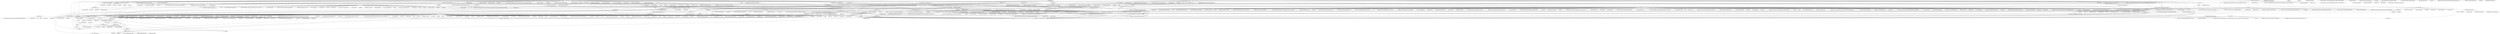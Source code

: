 strict digraph{
"http://cssanalytics.wordpress.com" [label="CSSA"];
"http://blogs.sas.com/content/sascom" [label="SAS Voices - News and views from the people who make SAS a great place to work"];
"http://statisticalgraphics.blog.com" [label="http://statisticalgraphics.blog.com"];
"http://rdatamining.wordpress.com" [label="blog.RDataMining.com | R and Data Mining"];
"http://chartporn.org" [label="Chart Porn"];
"http://allthingsr.blogspot.com" [label="All Things R"];
"http://ejfox.com" [label="Hi, I'm EJ Fox"];
"http://swedeneurostat.blogspot.com" [label="Sweden Statistics"];
"http://psychologicalstatistics.blogspot.com" [label="Psychological Statistics"];
"http://cscs.umich.edu/~crshalizi/weblog" [label="Three-Toed Sloth"];
"http://blog.sigfpe.com" [label="A Neighborhood of Infinity"];
"http://threesixty360.wordpress.com" [label="360"];
"http://yaroslavvb.blogspot.com" [label="Machine Learning, etc"];
"http://www.datavisualization.fr" [label="Looking 4 data visualization"];
"http://www.ask-cato.com" [label="Ask Cato | The official blog of Cato ResearchAsk Cato | The official blog of Cato Research"];
"http://www.columnfivemedia.com" [label="Column Five: Infographics, Data Visualization and Motion Graphics"];
"http://complexdiagrams.com" [label="Complex Diagrams"];
"http://bigcomputing.blogspot.com" [label="Big Computing"];
"http://www.edgebio.com/blog" [label="Blogs | EdgeBio"];
"http://blog.smola.org" [label="Adventures in Data Land"];
"http://manyeyes.alphaworks.ibm.com/manyeyes" [label="http://manyeyes.alphaworks.ibm.com/manyeyes"];
"http://pbeltrao.blogspot.com" [label="Public Rambling"];
"http://junkcharts.typepad.com/junk_charts" [label="Junk Charts"];
"http://jess3.com" [label="JESS3"];
"http://cra.org/govaffairs/blog" [label="COMPUTING RESEARCH POLICY BLOG"];
"http://www.marketingcharts.com" [label="MarketingCharts: charts & data for marketers in online, Excel and PowerPoint formats"];
"http://www.graphoftheweek.org" [label="Graph of the Week"];
"http://peltiertech.com/WordPress" [label="Peltier Tech Blog"];
"http://www.joeparry.com/blog" [label="Visual Design &amp; Analysis"];
"http://www.sas-programming.com" [label="SAS Programming for Data Mining"];
"http://blogs.williams.edu/Morgan" [label="Frank Morgan"];
"http://hdr.undp.org" [label="Human Development Reports (HDR) - United Nations Development Programme (UNDP)"];
"http://taoshistat.wordpress.com" [label="Learning From Data"];
"http://biostatmatt.com" [label="BioStatMatt"];
"http://www.datadrivenconsulting.com" [label="Data Driven: Data Analytics, Dashboard Design"];
"http://www.comscoredatamine.com" [label="The comScore Data Mine | Colorful, bite-sized graphical representations of the best discoveries we unearth from our data."];
"https://gephi.org" [label="Gephi, an open source graph visualization and manipulation software"];
"http://spittoon.23andme.com" [label="The 23andMe Blog"];
"http://weblog.fortnow.com" [label="Computational Complexity"];
"http://liesdamnedliesstatistics.com" [label="Lies, damned lies and statistics | Consumer behaviour, social media and advertising stats"];
"http://ml.typepad.com" [label="Machine Learning Thoughts"];
"http://www.statista.com" [label="&bull; Statista - The Statistics Portal for Market Data, Market Research and Market Studies"];
"http://regularize.wordpress.com" [label="regularize"];
"http://www.infogra.ph" [label="Infogra.ph - Infographics and Data Visualizations"];
"http://statosphere.misentropy.com" [label="statosphere"];
"http://www.briancragin.com" [label="Cragin Design | Cragin Design"];
"http://www.cscs.umich.edu/~crshalizi/weblog" [label="Three-Toed Sloth"];
"http://ripetungi.com" [label="ripetungi"];
"http://seriousstats.wordpress.com" [label="Serious Stats"];
"http://genesearch.wordpress.com" [label="http://genesearch.wordpress.com"];
"http://www.usefulcharts.com" [label="UsefulCharts.com | Cool Charts &amp; Timelines"];
"http://shom83.blogspot.com" [label="Doyung"];
"http://terahertztechnology.blogspot.com" [label="Terahertz Technology"];
"http://pixel-shaker.fr" [label="Pixel shaker  Blog d&#8217;opinions et de rflexions sur le traitement d&#8217;images et autres sujets plus ou moins connexes (par Frdric Morain-Nicolier):"];
"http://digitheadslabnotebook.blogspot.com" [label="Digithead's Lab Notebook"];
"http://www.aliquote.org" [label="www.aliquote.org [Christophe Lalanne]"];
"http://www.infographiclove.com" [label="Infographic Showcase of the Best Data Visualization | Infographic Love"];
"http://dataremixed.com" [label="DataRemixed"];
"http://jermdemo.blogspot.com" [label="Jermdemo Raised to the Law"];
"http://infographicjournal.com" [label="Infographic Journal - A Collection of Great Infographics"];
"http://dustingmixon.wordpress.com" [label="Short, Fat Matrices"];
"http://sharpstatistics.co.uk" [label="Sharp Statistics | Value from data"];
"http://www.folioart.co.uk" [label="Folio - Illustration agency based in London, UK - Worldwide agents for Illustrators, Artists, Designers"];
"http://mfadiagrams.blogspot.com" [label="MFA Diagrams"];
"http://www.infojocks.com" [label="Infojocks Sports Graphics (returning soon!)"];
"http://underpoint05.wordpress.com" [label="&quot;But it&#039;s under .05!&quot;"];
"http://www.arsmathematica.net" [label="Ars Mathematica | Dedicated to the mathematical arts."];
"http://designnotes.info" [label="DesignNotes by Michael Surtees | Testing &amp; Sprinting"];
"http://davidmlane.com/hyperstat/index.html" [label="HyperStat Online: An Introductory Statistics Textbook and Online Tutorialfor Help in Statistics Courses"];
"http://www.niceone.org" [label="niceone.org"];
"http://ergodicity.net" [label="An Ergodic Walk"];
"http://espacevide.net/articles" [label="|| Espace Vide || Research | Thoughts | Reviews | - Articles"];
"http://blogstats.wordpress.com" [label="Blog about Stats"];
"http://www.datapointed.net" [label="Data Pointed"];
"http://www.corrada.com/blog" [label="De Rerum Natura | Randomness, entropy, pattern matching, maps, geometry, knots, and scientific readings"];
"http://www.perceptualedge.com/blog" [label="Visual Business Intelligence"];
"http://www.sankey-diagrams.com" [label="Sankey Diagrams"];
"http://ivory.idyll.org/blog" [label="Living in an Ivory Basement"];
"http://mrepidemiology.com" [label="Mr Epidemiology"];
"http://www.themonkeycage.org" [label="The Monkey Cage"];
"http://karpathy.ca/myblog" [label="Andrej Karpathy: Blog"];
"http://quantivity.wordpress.com" [label="Quantivity"];
"http://www.statsmakemecry.com" [label="Statistics Blog - Stats Make Me Cry"];
"http://bps-msc.blogspot.com" [label="BPS Mathematics, Statistics &amp; Computing Section"];
"http://www.juiceanalytics.com/writing" [label="Our Writing &#8211; Juice Analytics - Your data is meant for action."];
"http://mysliceofpizza.blogspot.com" [label="my slice of pizza"];
"http://malkarouri.wordpress.com" [label="On Another Dimension"];
"http://www.vizworld.com" [label="VizWorld.com - Visualization, Computer Graphics, and Animation"];
"http://oelemento.wordpress.com" [label="Olivier Elemento&#8217;s weblog"];
"http://bcbio.wordpress.com" [label="Blue Collar Bioinformatics"];
"http://www.terminally-incoherent.com/blog" [label="Terminally Incoherent | I will not fix your computer."];
"http://www.giseliramos.com.br/blog" [label="CyberGi"];
"http://nuit-blanche.blogspot.com" [label="Nuit Blanche"];
"http://crossedstreams.com/wordpress" [label="crossedstreams.com. Total protonic reversal!"];
"http://kbroman.wordpress.com" [label="The stupidest thing&#8230;"];
"http://www.overcomingbias.com" [label="http://www.overcomingbias.com"];
"http://learnandteachstatistics.wordpress.com" [label="Learn and Teach Statistics and Operations Research | Demystifying statistics and O.R for learners and teachers."];
"http://www.neoformix.com" [label="Neoformix - Discovering and Illustrating Patterns in Data"];
"http://web.ece.rice.edu/richb" [label="Richard Baraniuk"];
"http://joelcadwell.blogspot.com" [label="Engaging Market Research"];
"http://blogs.sas.com/blognormal" [label="John Sall - The Corner Office"];
"http://terrytao.wordpress.com" [label="What&#8217;s new"];
"http://mirror2image.wordpress.com" [label="Mirror Image"];
"http://onertipaday.blogspot.com" [label="One R Tip A Day"];
"http://dailytekk.com" [label="DailyTekk | Cool and useful tech curation"];
"http://godplaysdice.blogspot.com" [label="God Plays Dice"];
"http://romainfrancois.blog.free.fr" [label="Romain Francois, Professional R Enthusiast"];
"http://mybiasedcoin.blogspot.com" [label="My Biased Coin"];
"http://brenocon.com/blog" [label="AI and Social Science &#8211; Brendan O&#039;Connor | cognition, language, social systems; statistics, visualization, computation"];
"http://blog.infochimps.com" [label="http://blog.infochimps.com"];
"http://infostructuralist.wordpress.com" [label="The Information Structuralist"];
"http://webmaths.wordpress.com" [label="Webmaths | &#8230;where Mathematics is tastier than Pavlova&#8230;"];
"http://wmbriggs.com/blog" [label="http://wmbriggs.com/blog"];
"http://mrvacuumtube.blogspot.com" [label="Mr. Vacuum Tube"];
"http://www.andypope.info/index.htm" [label="AJP Excel Information"];
"http://thousandfold.net/cz" [label="ChapterZero"];
"http://www.InfoMonkeys.com" [label="InfoMonkeys.com | Infographic Design, Research, Writing & SMM"];
"http://allendowney.blogspot.com" [label="Probably Overthinking It"];
"http://www.data-mining-blog.com" [label="Data Mining - Blog.com: news & infos for Data Mining Tools an Cloud Mining in CRM and Directmarketing"];
"http://gowers.wordpress.com" [label="Gowers&#039;s Weblog"];
"http://www.staubman.com/index.php" [label="Stivo"];
"http://nuit-blanche.blogspot.it" [label="Nuit Blanche"];
"http://statisticsforum.wordpress.com" [label=""];
"http://rhodestales.com" [label="Patrick Rhodes"];
"http://timsalimans.com" [label="Tim Salimans on Data Analysis"];
"http://geekmusfir.wordpress.com" [label="Geekmusfir"];
"http://guiuestc.blogspot.com" [label="http://guiuestc.blogspot.com"];
"http://educationandstatistics.blogspot.com" [label="Education and Statistics"];
"http://infographicsite.com" [label="Infographic Site Dot Com - The Best Infographics Site on the Internet"];
"http://scienceandreason.blogspot.com" [label="Science and Reason"];
"http://www.r-statistics.com" [label="R-statistics blog"];
"http://davidakenny.net" [label="Homepage of David A. Kenny"];
"http://radar.oreilly.com" [label="O&#039;Reilly Radar - Insight, analysis, and research about emerging technologies"];
"http://www.infographicsshowcase.com" [label="Infographics Showcase - Infographic Reviews - Submit Infographic"];
"http://errorstatistics.com" [label="Error Statistics Philosophy"];
"http://www.theworldasflatland.net" [label="http://www.theworldasflatland.net"];
"http://ongenes.blogspot.com" [label="Information on Genes"];
"http://www.statsmakemecry.com/smmctheblog" [label="Statistics Blog - Stats Make Me Cry"];
"http://davegiles.blogspot.com" [label="Econometrics Beat: Dave Giles' Blog"];
"http://www.geneticsandhealth.com" [label="http://www.geneticsandhealth.com"];
"http://www.visualcomplexity.com/vc" [label="visualcomplexity.com | A visual exploration on mapping complex networks"];
"http://rtutorialseries.blogspot.com" [label="R Tutorial Series"];
"http://fellinlovewithdata.com" [label="http://fellinlovewithdata.com"];
"http://orgtheory.wordpress.com" [label="orgtheory.net"];
"http://freakonometrics.blog.free.fr" [label="Freakonometrics"];
"http://thelogcabin.wordpress.com" [label="The Log Cabin | All things data in a data-rich world."];
"http://errorstatistics.blogspot.com" [label="Error Statistics Philosophy"];
"http://hashimotolaboratory.blogspot.com" [label="Hashimoto Laboratory's Blog"];
"http://omicsomics.blogspot.com" [label="Omics! Omics!"];
"http://ngs-expert.com" [label="NGS Expert Blog"];
"http://www.analyticbridge.com" [label="AnalyticBridge - Social Network For Analytic Professionals"];
"http://r-bloggers.com" [label="R-bloggers | R news &amp; tutorials from the web"];
"http://blog.computationalcomplexity.org" [label="Computational Complexity"];
"http://daily-scala.blogspot.com" [label="Daily scala"];
"http://mygenomix.wordpress.com" [label="my GenomiX"];
"http://communicationnation.blogspot.com" [label="Communication Nation"];
"http://bergmanlab.smith.man.ac.uk/?page_id=45" [label="@Bergman Lab"];
"http://www.mii.ucla.edu/causality" [label="Causal Analysis in Theory and Practice"];
"http://visualcomplexity.com" [label="visualcomplexity.com | A visual exploration on mapping complex networks"];
"http://blog.data-miners.com" [label="Data Miners Blog"];
"http://timeplots.com" [label="timeplots posters history infographics data"];
"http://blog.goldenhelix.com" [label="http://blog.goldenhelix.com"];
"http://lamages.blogspot.com" [label="mages' blog"];
"http://blogperso.univ-rennes1.fr/arthur.charpentier" [label="Arthur Charpentier"];
"http://messymatters.com" [label="http://messymatters.com"];
"http://rna-seqblog.com" [label="RNA-Seq Blog"];
"http://blogs.sas.com/content/iml" [label="The DO Loop - Statistical programming in SAS with an emphasis on SAS/IML programs"];
"http://tierneylab.blogs.nytimes.com" [label="Social Sciences and Society - TierneyLab Blog - NYTimes.com"];
"http://www.infogr8.com" [label="http://www.infogr8.com"];
"http://matlabdatamining.blogspot.com" [label="Data Mining in MATLAB"];
"http://bayesianbiologist.com" [label="bayesianbiologist"];
"http://datamining.typepad.com" [label="Data Mining: Text Mining, Visualization and Social Media"];
"http://thewhyaxis.info" [label="http://thewhyaxis.info"];
"http://marciomarim.com/blog" [label="Marcio Marim"];
"http://www.walkingrandomly.com" [label="Walking Randomly"];
"http://infographicworld.com" [label="Infographics Data Visualization"];
"http://mathblogging.wordpress.com" [label="Mathblogging.org &#8212; the Blog"];
"http://codeandculture.wordpress.com" [label="Code and Culture"];
"http://secretsofconsulting.blogspot.com" [label="Gerald Weinberg's Secrets of Writing and Consulting"];
"http://probweb.berkeley.edu" [label="Probability Web"];
"http://compgen.blogspot.com" [label="http://compgen.blogspot.com"];
"http://www.rdatamining.com" [label="RDataMining.com: R and Data Mining"];
"http://www.swissinfographics.com" [label="SwissInfographics - Excellence in infographics and data visualization"];
"http://flxlexblog.wordpress.com" [label="In between lines of code"];
"http://blog.openhelix.eu" [label="OpenHelix Blog"];
"http://blogs.mbs.edu/fishing-in-the-bay" [label="Fishing in the Bay"];
"http://dahuasky.wordpress.com" [label="http://dahuasky.wordpress.com"];
"http://ubseblz.wordpress.com" [label="Economics and Statistics Confuse Me"];
"http://blog.lupi-software.com" [label="Lupi on Software&#8230;"];
"http://strangemaps.wordpress.com" [label="http://strangemaps.wordpress.com"];
"http://www.genomesunzipped.org" [label="Genomes Unzipped"];
"http://bickson.blogspot.com" [label="Large Scale Machine Learning and Other Animals"];
"http://doingbayesiandataanalysis.blogspot.com" [label="Doing Bayesian Data Analysis"];
"http://www.freakonomics.com/blog" [label="Freakonomics &raquo; Blog"];
"http://www.maxgadney.com" [label="maxgadney.com"];
"http://quantombone.blogspot.com" [label="tombone's blog"];
"http://statswithcats.wordpress.com" [label="Stats With Cats Blog | &#8230; for when you can&#039;t solve life&#039;s problems with statistics alone."];
"http://faculty.chass.ncsu.edu/garson/PA765/statnote.htm" [label="StatNotes: Topics in Multivariate Analysis, from G. David Garson at North Carolina State University, Public Administration Program"];
"http://highlyscalable.wordpress.com" [label="Highly Scalable Blog"];
"http://trinkersstatsstuff.wordpress.com" [label="TRinker&#039;s Stats Blog | Just another WordPress.com site"];
"http://xianblog.wordpress.com" [label="Xi&#039;an&#039;s Og"];
"http://addictedtor.free.fr/graphiques" [label="http://addictedtor.free.fr/graphiques"];
"http://blogs.sas.com/content/sasdummy" [label="http://blogs.sas.com/content/sasdummy"];
"http://darrenjw.wordpress.com" [label="Darren Wilkinson&#039;s research blog"];
"http://pathogenomics.bham.ac.uk/blog" [label="Pathogens: Genes and Genomes: A heady mix of bacterial pathogenomics, next-generation sequencing, type-III secretion, bioinformatics and evolution!"];
"http://www.inside-r.org" [label="http://www.inside-r.org"];
"http://mat.gsia.cmu.edu/blog" [label="Michael Trick&#8217;s Operations Research Blog : Thoughts on the world of operations research"];
"http://InfographicDesign.org" [label="Infographic Design - Custom Infographics and Information Graphics Services"];
"http://periscopic.com" [label="Periscopic: Do good with data"];
"http://hackaday.com" [label="Hack a Day"];
"http://blog.360.yahoo.com/blog-fjmXwIAjcKjZxsEcaDFYdQ--" [label="Sign in to Yahoo!"];
"http://googlepolitics.blogspot.com" [label="Politics &amp; Elections Blog"];
"http://www.cnblogs.com/jerrylead" [label="http://www.cnblogs.com/jerrylead"];
"http://blogs.reuters.com/felix-salmon" [label="Felix Salmon"];
"http://infographiq.com" [label="Infographiq - The Very Best Of Data Visualisation and InfographicsInfographiq"];
"http://blog.gillerinvestments.com" [label="http://blog.gillerinvestments.com"];
"http://fungalgenomes.org/blog" [label="The Hyphal Tip | Digesting the fungal genomes"];
"http://blog.rguha.net" [label="So much to do, so little time"];
"http://unapologetic.wordpress.com" [label="The Unapologetic Mathematician"];
"http://blogs.forrester.com/market_insights" [label="Market Insights | Forrester Blogs"];
"http://media.aau.dk/CRISSP" [label="Collective for Research in Interaction, Sound, and Signal Processing"];
"http://www.politigenomics.com" [label="PolITiGenomics"];
"http://datamining.typepad.com/data_mining" [label="Data Mining: Text Mining, Visualization and Social Media"];
"http://nuit-blanche.wordpress.com" [label="WordPress.com"];
"http://statisfaction.wordpress.com" [label="Statisfaction"];
"http://seqonomics.blogspot.it" [label="Seqonomics"];
"http://djalil.chafai.net/blog" [label="Libres penses d&#039;un mathmaticien ordinaire"];
"http://analytics4business.wordpress.com" [label="analytics4business"];
"http://www.visualcomplexity.com/vc/blog" [label="VC blog"];
"http://martynplummer.wordpress.com" [label="JAGS News | Statistical Computing + Bayesian Modelling"];
"http://timelyportfolio.blogspot.com" [label="Timely Portfolio"];
"http://newsaesthetics.tumblr.com" [label="News Aesthetics"];
"http://junkcharts.typepad.com" [label="Junk Charts"];
"http://xplane.com" [label="XPLANE | Better business, designed."];
"http://blogs.wsj.com/numbersguy" [label="The Numbers Guy - WSJ"];
"http://www.decisionsciencenews.com" [label="Decision Science News"];
"http://www.thegeneticgenealogist.com" [label="The Genetic Genealogist | Adding DNA to the Genealogist&#039;s Toolbox"];
"http://www.portfolioprobe.com/blog" [label="Blog | Portfolio Probe | Generate random portfolios. Fund management software by Burns Statistics"];
"http://eagereyes.org" [label="eagereyes"];
"http://blog.stodden.net" [label="Victoria Stodden"];
"https://wiki.hpcc.msu.edu/display/~johnj@msu.edu/Home" [label="Home - John B Johnston - HPCC Wiki"];
"http://www.serialmapper.com" [label="Serial Mapper"];
"http://timmanns.blogspot.com" [label="Blog by Tim Manns (data mining blog)"];
"http://thegenesherpa.blogspot.com" [label="Gene Sherpas: Personalized Medicine and You"];
"http://iitstatwizards.blogspot.com" [label="http://iitstatwizards.blogspot.com"];
"http://stochastix.wordpress.com" [label="Rod Carvalho"];
"http://sas-and-r.blogspot.com" [label="SAS and R"];
"http://www.programmingr.com/taxonomy/term/14/0" [label="http://www.programmingr.com/taxonomy/term/14/0"];
"http://freakonometrics.blog.free.fr/index.php" [label="Freakonometrics"];
"http://utvbloggen.se" [label="Entreprenr Jonas Lejon"];
"http://www.mathlesstraveled.com" [label="The Math Less Traveled | Explorations in mathematical beauty"];
"http://nowsourcing.com" [label="Infographic Design | Louisville Social Media Marketing | NowSourcing.com 502-442-7914"];
"http://using-r-project.blogspot.com" [label="The power of R"];
"http://realizationsinbiostatistics.blogspot.com" [label="Realizations in Biostatistics"];
"http://www.quantumforest.com" [label="Quantum Forest | A shoebox for scribbles on data analysis by Luis A. Apiolaza"];
"http://lovestats.wordpress.com" [label="The LoveStats Blog | Opinions about social media market research, charts, statistics, and more"];
"http://opticalimaging.org/OISblog" [label="OISblog"];
"http://neomam.com" [label="Neo Mam Infographic Agency"];
"http://www.johnmyleswhite.com" [label="John Myles White: &quot;He who refuses to do arithmetic is doomed to talk nonsense.&quot;"];
"http://www.theusrus.de/blog" [label="Statistical Graphics and more"];
"http://www.straightstatistics.org" [label="http://www.straightstatistics.org"];
"http://www.pandasthumb.org" [label="The Panda's Thumb"];
"http://nextgenseq.blogspot.com" [label="Next-Gen Sequencing"];
"http://haldanessieve.org" [label="Haldane&#039;s Sieve | Discussing preprints in population and evolutionary genetics"];
"http://understandinguncertainty.org" [label="Understanding Uncertainty"];
"http://laurent-duval.blogspot.com" [label="La vertu d'un LA The virtue of an A - A fortunate hive"];
"http://suksmono.wordpress.com" [label="Chaotic Pearls"];
"http://www.joelertola.com/grfx/index.html" [label="Joe Lertola Illustration"];
"http://brainstat.blogspot.com" [label="brain + map + statistics"];
"http://blog.diegovalle.net" [label="Diego Valle's Blog"];
"http://infographer.ru/en" [label="http://infographer.ru/en"];
"http://www.westwood.edu/programs/school-of-design/visual-communications" [label="Visual Communications Degree - Available Online @ Westwood College"];
"http://www.r-chart.com" [label="R-Chart"];
"http://myreckonings.com/wordpress" [label="Dead Reckonings - Lost Art in the Mathematical Sciences"];
"http://blog.revolutionanalytics.com" [label="Revolutions"];
"http://nsaunders.wordpress.com" [label="What You&#039;re Doing Is Rather Desperate | Notes from the life of a bioinformatics researcher"];
"http://www.neurevolution.net" [label="Neurevolution"];
"http://hunch.net" [label="Machine Learning (Theory)"];
"http://www.statschat.org.nz" [label="Stats Chat"];
"http://thegenomefactory.blogspot.com.au" [label="The Genome Factory"];
"http://spectralholes.blogspot.com" [label="Spectral Holes. A blog on cognitive radio"];
"http://fivethirtyeight.blogs.nytimes.com" [label="Election Forecasts - FiveThirtyEight Blog - NYTimes.com"];
"http://hackmap.blogspot.com" [label="Bio and Geo Informatics"];
"http://lousodrome.net/blog" [label="Lousodrome | La lose 2.0"];
"http://quomodocumque.wordpress.com" [label="Quomodocumque"];
"http://electronsandholes.blogspot.com" [label="Electrons and holes"];
"http://statsblogs.com" [label="Statistics Blogs @ StatsBlogs.com"];
"http://robinryder.wordpress.com" [label="Robin Ryder&#039;s blog"];
"http://permut.wordpress.com" [label="Permutations"];
"http://news.bbc.co.uk/1/hi/magazine/7883619.stm" [label="BBC NEWS | UK | Magazine | How to measure the grimness of a recession"];
"http://blogs.sas.com/sasdummy" [label="http://blogs.sas.com/sasdummy"];
"http://www.statisticsblog.com" [label="Probability and statistics blog"];
"http://migration.wordpress.com" [label="Migrations"];
"http://www.iq.harvard.edu/blog/sss" [label="Social Science Statistics Blog"];
"http://fabricebaudoin.wordpress.com" [label="Research and Lecture notes"];
"http://www.jamesandthegiantcorn.com" [label="James and the Giant Corn"];
"http://core-genomics.blogspot.com" [label="CoreGenomics"];
"http://rbaltman.wordpress.com" [label="Building confidence. | Just another WordPress.com weblog"];
"http://stataccess.blogspot.com" [label="Access to Statistics"];
"http://blogs.forbes.com/naomirobbins" [label="Naomi Robbins - Effective Graphs - Forbes"];
"http://www.wallstats.com" [label="WallStats - The Art of Information"];
"http://fseoane.net/blog" [label="I say things"];
"http://www.drewconway.com/zia" [label="Zero Intelligence Agents"];
"http://www.dataminingblog.com" [label="Data Mining Research - www.dataminingblog.com"];
"http://sayitvisually.com" [label="Say It Visually! | Explanation Videos &amp; Plain English Animations for Businesses - Say It Visually!"];
"http://www.statalgo.com" [label="statalgo: Computational Statistics, Machine Learning, and Finance"];
"http://www.statsblogs.com" [label="Statistics Blogs @ StatsBlogs.com"];
"http://ongenetics.blogspot.com" [label="On Genetics"];
"http://www.chartsmapsdiagrams.com" [label="Information Graphics - Welcome"];
"http://rsnippets.blogspot.com" [label="R snippets"];
"http://bpchesney.org" [label="bpchesney.org"];
"http://two-n.com" [label="TWO-N"];
"http://christophergandrud.blogspot.com" [label="Christopher Gandrud"];
"http://tm.durusau.net" [label="Another Word For It"];
"http://bogumilkaminski.home.pl/index.php" [label="http://bogumilkaminski.home.pl/index.php"];
"http://brainchronicle.blogspot.com" [label="Brain Chronicle"];
"http://simplecomplexity.net" [label="http://simplecomplexity.net"];
"http://www.databison.com" [label="Excel Formula, Charts, Macro, VBA and Tips | Excel &amp; VBA &#8211; Databison"];
"http://r4stats.com" [label="r4stats.com | Analyzing the World of Analytics"];
"http://newswithnumbers.com" [label="News With Numbers"];
"http://datajournalists.org" [label="Data Journalists"];
"http://simplystatistics.org" [label="Simply Statistics"];
"http://gilkalai.wordpress.com" [label="Combinatorics and more | Gil Kalai&#8217;s blog"];
"http://www.97thfloor.com/social-media/infographics" [label="Infographics Design Company | Data Visualization | Infographic Viral Marketing"];
"http://www.johndcook.com/blog" [label="The Endeavour &#8212; The blog of John D. Cook"];
"http://www.linkedin.com/in/keithrobison" [label="Keith Robison | LinkedIn"];
"http://www.funnelinc.com" [label="FUNNEL INCORPORATED - INFOGRAPHICS - ICONS"];
"http://scienceinthesands.blogspot.com" [label="Science in the Sands"];
"http://normaldeviate.wordpress.com" [label="Normal Deviate"];
"http://abbottanalytics.blogspot.com" [label="Data Mining and Predictive Analytics"];
"http://statbandit.wordpress.com" [label="Stat Bandit"];
"http://www.johngrimwade.com" [label="John Grimwade Information Graphics"];
"http://mathpages.blogspot.com" [label="Math Pages Blog"];
"http://to-cs.blog.sohu.com" [label="http://to-cs.blog.sohu.com"];
"http://visualmethods.blogspot.com" [label="visual methods:  information visualization design for the people!"];
"http://robjhyndman.com" [label="Rob J Hyndman -"];
"http://lewko.wordpress.com" [label="Lewko&#039;s blog"];
"http://nicolasrapp.com" [label="nicolasrapp.com"];
"http://www.flowingdata.com" [label="FlowingData | Data Visualization, Infographics, and Statistics"];
"http://flowingdata.com" [label="FlowingData | Data Visualization, Infographics, and Statistics"];
"http://gettinggeneticsdone.blogspot.com" [label="Getting Genetics Done"];
"http://brainwindows.wordpress.com" [label="Brain Windows"];
"http://www.cerebralmastication.com" [label="Cerebral Mastication"];
"http://blog.informationgeometry.org" [label="Computational Information Geometry Wonderland"];
"http://blog.malde.org" [label="Home"];
"http://ftalphaville.ft.com" [label="FT Alphaville | Instant market news and commentary from the Financial Times"];
"http://www.smartdraw.com" [label="SmartDraw - More Than Just Draw... Productivity Every Day"];
"http://infographiclabs.com" [label="http://infographiclabs.com"];
"http://my.biotechlife.net" [label="My Biotech Life"];
"http://planetr.stderr.org" [label="Planet R"];
"http://www.cros-portal.eu/frontpage" [label="| Collaboration between Researchers and Official Statisticians"];
"http://www.kimberleycrofts.com" [label="kimberley crofts"];
"http://www.massgenomics.org" [label="Massgenomics"];
"http://blog.i2pi.com" [label="i2pi"];
"http://www.braintapper.com" [label="Braintapper Knowledge Solutions, Inc. : Data Warehousing, Cubes, Reports and Dashboards"];
"http://www.sciencebasedmedicine.org" [label="Science-Based Medicine"];
"http://www.andrewgelman.com/blog" [label="Blog bribes! &laquo;  Statistical Modeling, Causal Inference, and Social Science"];
"http://dataminingblog.com" [label="Data Mining Research - www.dataminingblog.com"];
"http://update.snd.org" [label="SND Update"];
"http://societytosupressthecorrelationcoefficient.wordpress.com" [label="The Society for the Suppression of the Correlation Coefficient"];
"http://11011110.livejournal.com" [label="0xDE"];
"http://www.homolog.us/blogs" [label="Homologus"];
"http://blog.echen.me" [label="Edwin Chen's Blog"];
"http://rbresearch.wordpress.com" [label="rbresearch | Quantitative research, trading strategy ideas, and backtesting for the FX and equity markets"];
"http://chandoo.org/wp" [label="Chandoo.org - Learn Microsoft Excel Online - Excel Tips, Tricks, Charting Tutorials, Download Excel Templates, Excel Formulas and More..."];
"http://www.daniel-lemire.com" [label="Daniel Lemire&#039;s blog"];
"http://physical-thought.blogspot.com" [label="http://physical-thought.blogspot.com"];
"http://www.medbioworld.com/postgenomics_blog" [label="http://www.medbioworld.com/postgenomics_blog"];
"http://www.r-bloggers.com" [label="R-bloggers | R news &amp; tutorials from the web"];
"http://gianlubaio.blogspot.com" [label="Gianluca Baio's blog"];
"http://pleiotropy.fieldofscience.com" [label="Pleiotropy"];
"http://observationalepidemiology.blogspot.com" [label="Observational Epidemiology"];
"http://people.umass.edu/mduarte/Main/Main.html" [label="http://people.umass.edu/mduarte/Main/Main.html"];
"http://www.mikesudal.com" [label="mikesudal"];
"http://infonewt.com" [label="Home - Infographic Design by InfoNewt, LLC"];
"http://worldofrcraft.blogspot.com" [label="World of R-Craft"];
"http://www.andrewgelman.com" [label="Statistical Modeling, Causal Inference, and Social Science"];
"http://www.computersdontsee.net" [label="Computers don't see"];
"http://lemire.me/blog" [label="Daniel Lemire&#039;s blog"];
"http://botthoughts.wordpress.com" [label="Bot Thoughts"];
"http://michaelnielsen.org/blog" [label="Michael Nielsen"];
"http://chartsnthings.tumblr.com" [label="chartsnthings"];
"http://zoonek2.free.fr/UNIX/48_R/all.html" [label="Statistics with R"];
"http://heuristically.wordpress.com" [label="Heuristic Andrew | Good-enough solutions for an imperfect world"];
"http://www.coolinfographics.com" [label="Blog - Cool Infographics"];
"http://ffctn.com" [label="FFunction - Data Visualization Studio"];
"http://gottwurfelt.wordpress.com" [label="God plays dice"];
"http://damarisbsarria.blogspot.com" [label="How I Am Becoming An Astronaut"];
"http://substratumseries.com" [label="Substratum"];
"http://alittleknowledge.wordpress.com" [label="Protected Blog &rsaquo; Login"];
"http://statmethods.wordpress.com" [label="statMethods blog | A Quick-R Companion"];
"http://lkozma.net/blog" [label="Laszlo Kozma&#039;s blog &#8212; next big thing syndrome"];
"http://citizen-statistician.org" [label="Citizen-Statistician | Learning to Swim in the Data Deluge"];
"http://dailyinfographic.com" [label="Daily Infographic | A New Infographic Every Day | Data Visualization, Information Design and Infographics"];
"http://www.datagenetics.com/blog.html" [label="DataGenetics"];
"http://dirk.eddelbuettel.com" [label="Dirk Eddelbuettel"];
"http://visualoop.com" [label="Visual Loop - Data visualization and infographics"];
"http://viksalgorithms.blogspot.com" [label="R, Ruby, and Finance"];
"https://wiki.hpcc.msu.edu/display/~johnj@msu.edu/" [label="Home - John B Johnston - HPCC Wiki"];
"http://trinkerrstuff.wordpress.com" [label="TRinker&#039;s R Blog | Experiments &amp; Experiences in R"];
"http://www.hilarymason.com" [label="hilarymason.com"];
"http://blogs.abcnews.com/thenumbers" [label="http://blogs.abcnews.com/thenumbers"];
"http://machinevision4users.blogspot.com" [label="Machine Vision 4 Users"];
"http://www.cscs.lsa.umich.edu/~crshalizi/weblog" [label="Three-Toed Sloth"];
"http://www.thejuliagroup.com/blog" [label="AnnMaria&#8217;s Blog"];
"http://yetaspblog.wordpress.com" [label="Le Petit Chercheur Illustr"];
"http://www.clcngs.com" [label="Blog - CLC bio"];
"http://teachingcollegemath.com" [label="Teaching College Math"];
"http://www.win-vector.com/blog" [label="Win-Vector Blog"];
"http://www.bestinfographics.co.uk" [label="Best Infographics : The best infographics around!"];
"http://baselinescenario.com" [label="The Baseline Scenario | What happened to the global economy and what we can do about it"];
"http://polylogblog.wordpress.com" [label="the polylogblog"];
"http://infosthetics.com" [label="information aesthetics - Data Visualization & Information Design"];
"http://honglangwang.wordpress.com" [label="Honglang Wang&#039;s Blog"];
"http://marchonscience.blogspot.com" [label="Zhilin's Scientific Journey"];
"http://blog.visual.ly" [label="Data Visualization Blog | Visual.ly"];
"http://chrisladroue.com" [label="Christophe Ladroue"];
"http://perceptualedge.com/blog" [label="Visual Business Intelligence"];
"http://www.analysisfactor.com" [label="http://www.analysisfactor.com"];
"http://mark.reid.name/iem" [label="Home &larr; Inductio Ex Machina"];
"http://www.seewhatyoumean.blogspot.com" [label="Seewhatyoumean"];
"http://micheleguieu.blogspot.com" [label="inspiration, etc..."];
"http://guidetodatamining.com" [label="A Programmer&#039;s Guide to Data Mining | The Ancient Art of the Numerati"];
"http://hao1990.blogspot.com" [label="Hao's TechBlog"];
"http://pleasemakeanote.blogspot.com" [label="Please Make A Note"];
"http://cooldata.wordpress.com" [label="CoolData blog"];
"http://www.2physics.com" [label="2Physics"];
"http://yihui.name/en" [label="Statistics, R, Graphics and Fun | Yihui Xie"];
"http://qchu.wordpress.com" [label="Annoying Precision"];
"http://ggorjan.blogspot.com" [label="Gregor Gorjanc (gg)"];
"http://fishyoperations.com" [label="FishyOperations &raquo; Blub!"];
"http://scienceblogs.com/digitalbio" [label="Discovering Biology in a Digital World - Just another  site"];
"http://socialmediagraphics.posterous.com" [label="Social Media Graphics - collecting all kinds of social media related charts, graphs and infographics"];
"http://serialconsign.com" [label="Welcome! | Greg J. Smith"];
"http://blog.fejes.ca" [label="blog.fejes.ca | Bioinformatics, computers, life and other ramblings&#8230; (This is my personal blog.)"];
"http://www.globalpolicyjournal.com" [label="Global Policy Journal - Practitioner, Academic, Global Governance, International Law, Economics, Security, Institutions, Comment &amp; Opinion, Media, Events, Journal"];
"http://rjlipton.wordpress.com" [label="Gdel&#8217;s Lost Letter and P=NP"];
"http://www.kinecthacks.net" [label="KinectHacks.net"];
"http://www.technologyreview.com/stream" [label="Story Archive | MIT Technology Review"];
"http://bpr3.org/?page_id=56" [label="http://bpr3.org/?page_id=56"];
"/" [label="/"];
"http://www.fluxvfx.com/shop/infographics" [label="http://www.fluxvfx.com/shop/infographics"];
"http://phylogenomics.blogspot.com" [label="The Tree of Life"];
"http://iitstatwizards.weebly.com" [label="Stat Wizards - Home"];
"http://minethatdata.blogspot.com" [label="Kevin Hillstrom:  MineThatData"];
"http://danallenby.wordpress.com" [label="Ideas for Annual Giving"];
"http://www.willowgarage.com/blog" [label="Willow Garage Blog | Willow Garage"];
"http://yall1.blogs.rice.edu" [label="YALL1: Your ALgorithms for L1"];
"http://www.theanalysisfactor.com" [label="http://www.theanalysisfactor.com"];
"http://www.ngsleaders.org" [label="NGSLeaders:: A Community for Next Generation Sequencing Pioneers"];
"http://ngs-brescia.blogspot.it" [label="NGS: News on Genomic Studies"];
"http://www.pitchinteractive.com" [label="Pitch Interactive, Inc. - A Data Visualization Studio"];
"http://www.rensenieuwenhuis.nl" [label="Curving Normality"];
"http://harvestimaging.com/blog" [label="Harvest Imaging Blog"];
"http://blog.oddhead.com" [label="Oddhead Blog"];
"http://www.visualnews.com/category/infographics" [label="Infographics - Visual News"];
"http://www.badscience.net" [label="Bad Science"];
"http://igraphicsexplained.blogspot.com" [label="iGraphics explained"];
"http://www.excelcharts.com/blog" [label="More Business Insights with Better Excel Charts and Dashboards The Excel Charts Blog"];
"http://engineering-returns.com" [label="Engineering Returns"];
"http://blogs.forbes.com/matthewherper" [label="Matthew Herper - The Medicine Show - Forbes"];
"http://machine-learning.blogspot.com" [label="Social Media, Data Mining &amp; Machine Learning"];
"http://blog.plover.com" [label="The Universe of Discourse: Where should usage messages go?"];
"http://conflate.net/inductio" [label="Home &larr; Inductio Ex Machina"];
"http://www.informationisbeautiful.net" [label="Information Is Beautiful | Ideas, issues, knowledge, data - visualized!"];
"http://understandinguncertainty.org/blog" [label="Blogs | Understanding Uncertainty"];
"http://vizwiz.blogspot.com" [label="VizWiz - Data Visualization Done Right"];
"http://scienceblogs.com/evolgen" [label="evolgen - Just another  site"];
"http://nlpers.blogspot.com" [label="natural language processing blog"];
"http://www.styleandflow.com" [label="http://www.styleandflow.com"];
"http://linbaba.wordpress.com" [label="Journey into Randomness"];
"http://vizthink.com" [label="VizThink | All you need to know about Visual Thinking"];
"http://wildaboutmath.com" [label="Wild About Math!"];
"http://alstatr.blogspot.com" [label="ALSTAT R Blog"];
"http://geomblog.blogspot.com" [label="The Geomblog"];
"http://kevin-gattaca.blogspot.com" [label="Kevin's GATTACA World"];
"http://visualthinkmap.blogspot.com" [label="Visual Think Map"];
"http://blog.vinux.in" [label="Fiddling with data and code - Statistics, Time series, Optimization, R, Latex, Graphics, and Linux"];
"http://thedailyviz.com" [label="The Daily Viz | By Matt Stiles"];
"http://www.infographicsblog.com" [label="Infographics Blog: Reviews of the Best Infographic Design Ideas"];
"http://junkcharts.typepad.com/numbersruleyourworld" [label="Numbers Rule Your World"];
"http://www.mathfinance.cn" [label="Quantitative Finance Collector"];
"http://tiffanyfarrant.co.uk" [label="Tiffany Farrant - Information Design"];
"http://www.thepersonalgenome.com" [label="The Personal Genome"];
"http://www.genomeweb.com" [label="GenomeWeb"];
"http://stupidmatlabhacks.tumblr.com" [label="Stupid Matlab Hacks"];
"http://scharrheds.blogspot.com" [label="Health Economics and Decision Science Blog @ ScHARR"];
"http://www.futurepicture.org" [label="FUTUREPICTURE"];
"https://normaldeviate.wordpress.com" [label="Normal Deviate"];
"http://www.vizthink.com/blog" [label="VizThink | All you need to know about Visual Thinking"];
"http://systematicinvestor.wordpress.com" [label="Systematic Investor"];
"http://timharford.com/articles/undercovereconomist" [label="Tim Harford &#8212; Undercover Economist"];
"http://www.mathpuzzle.com" [label="MathPuzzle.com"];
"http://image-sensors-world.blogspot.com" [label="Image Sensors World"];
"http://blog.thingiverse.com" [label="Thingiverse Blog &raquo; Exploring the Universe of Things"];
"http://seqanswers.com" [label="SEQanswers Home"];
"http://mathnotations.blogspot.com" [label="MathNotations"];
"http://adventuresinr.wordpress.com" [label="Adventures in R | Just another WordPress.com site"];
"http://www.spsstools.net" [label="Raynald's SPSS Tools"];
"http://almostsure.wordpress.com" [label="Almost Sure"];
"http://weitaiyun.blogspot.com" [label="Taiyun Wei"];
"http://jeromyanglim.blogspot.com" [label="Jeromy Anglim&#39;s Blog: Psychology and Statistics"];
"http://www.zcliu.org/blog" [label="Blog | Zhicheng Liu"];
"http://infographicsnews.blogspot.com" [label="Infographics news"];
"http://www.datamining-blog.de" [label="Data Mining - Blog.de: News & Infos zu Data Mining Tools und Cloud Mining in CRM und Direktmarketing"];
"http://www.eyeondna.com" [label="Eye on DNA &#8212; How will it change your life?"];
"http://bit-player.org" [label="bit-player"];
"http://blog.many-eyes.com" [label="http://blog.many-eyes.com"];
"http://www.genomicslawreport.com" [label="Genomics Law Report"];
"http://www.guardian.co.uk/news/datablog" [label="Data journalism and data visualization from the Datablog | News | The Guardian"];
"http://www.carlislerainey.com" [label="Carlisle Rainey"];
"http://learnr.wordpress.com" [label="Learning R"];
"http://pairach.com" [label="Pairach Piboonrungroj"];
"http://www.markheckmann.de" [label="Mark Heckmann &#8211; Blog"];
"http://numberblog.wordpress.com" [label="Big Numbers"];
"http://onbiostatistics.blogspot.com" [label="On Biostatistics and Clinical Trials"];
"http://gazeinteraction.blogspot.com" [label="Martin Tall On Gaze Interaction"];
"http://rdataviz.wordpress.com" [label="Data visualization (in R)"];
"http://www.mikewirthart.com" [label="Infographic design"];
"http://davidketcheson.info" [label="David Ketcheson"];
"http://rgm2.lab.nig.ac.jp/RGM2/images.php?show=all&pageID=1405" [label="R Graphical Manual"];
"http://media.aau.dk/null_space_pursuits" [label="Pursuits in the Null Space"];
"http://ryouready.wordpress.com" [label="&quot;R&quot; you ready?"];
"http://shuisman.com" [label="Sander Huisman"];
"http://www.r-tutor.com" [label="An R Introduction to Statistics | R Tutorial"];
"http://sinama.org" [label="Kauman Sama Online: Sinama Social Network for Sama &amp; Bajau"];
"http://letsplaymath.wordpress.com" [label="Let&#039;s Play Math!"];
"http://infographicpics.com" [label="Infographic Pics - Infographics blog covering infographics, and visually stimulating information"];
"http://thestatsblog.wordpress.com" [label=""]
"http://chartporn.org" -> "http://flowingdata.com";
"http://chartporn.org" -> "http://www.coolinfographics.com";
"http://chartporn.org" -> "http://www.informationisbeautiful.net";
"http://psychologicalstatistics.blogspot.com" -> "http://www.r-bloggers.com";
"http://psychologicalstatistics.blogspot.com" -> "http://seriousstats.wordpress.com";
"http://psychologicalstatistics.blogspot.com" -> "http://www.andrewgelman.com";
"http://psychologicalstatistics.blogspot.com" -> "http://bps-msc.blogspot.com";
"http://psychologicalstatistics.blogspot.com" -> "http://societytosupressthecorrelationcoefficient.wordpress.com";
"http://junkcharts.typepad.com/junk_charts" -> "http://designnotes.info";
"http://junkcharts.typepad.com/junk_charts" -> "http://www.andrewgelman.com";
"http://junkcharts.typepad.com/junk_charts" -> "http://flowingdata.com";
"http://junkcharts.typepad.com/junk_charts" -> "http://www.guardian.co.uk/news/datablog";
"http://junkcharts.typepad.com/junk_charts" -> "http://www.sankey-diagrams.com";
"http://junkcharts.typepad.com/junk_charts" -> "http://learnr.wordpress.com";
"http://junkcharts.typepad.com/junk_charts" -> "http://www.smartdraw.com";
"http://junkcharts.typepad.com/junk_charts" -> "http://www.andypope.info/index.htm";
"http://junkcharts.typepad.com/junk_charts" -> "http://www.juiceanalytics.com/writing";
"http://junkcharts.typepad.com/junk_charts" -> "http://www.coolinfographics.com";
"http://junkcharts.typepad.com/junk_charts" -> "http://infosthetics.com";
"http://junkcharts.typepad.com/junk_charts" -> "http://www.theusrus.de/blog";
"http://junkcharts.typepad.com/junk_charts" -> "http://www.databison.com";
"http://junkcharts.typepad.com/junk_charts" -> "http://strangemaps.wordpress.com";
"http://junkcharts.typepad.com/junk_charts" -> "http://www.perceptualedge.com/blog";
"http://junkcharts.typepad.com/junk_charts" -> "http://www.visualcomplexity.com/vc/blog";
"http://junkcharts.typepad.com/junk_charts" -> "http://chandoo.org/wp";
"http://junkcharts.typepad.com/junk_charts" -> "http://www.maxgadney.com";
"http://junkcharts.typepad.com/junk_charts" -> "http://peltiertech.com/WordPress";
"http://junkcharts.typepad.com/junk_charts" -> "http://www.joeparry.com/blog";
"http://junkcharts.typepad.com/junk_charts" -> "http://www.excelcharts.com/blog";
"http://junkcharts.typepad.com/junk_charts" -> "http://www.r-bloggers.com";
"http://junkcharts.typepad.com/junk_charts" -> "http://visualmethods.blogspot.com";
"http://junkcharts.typepad.com/junk_charts" -> "http://eagereyes.org";
"http://junkcharts.typepad.com/junk_charts" -> "http://www.informationisbeautiful.net";
"http://www.graphoftheweek.org" -> "http://datajournalists.org";
"http://www.graphoftheweek.org" -> "http://www.statsblogs.com";
"http://www.graphoftheweek.org" -> "http://rhodestales.com";
"http://www.graphoftheweek.org" -> "http://www.r-bloggers.com";
"http://www.sas-programming.com" -> "http://www.statsblogs.com";
"http://www.sas-programming.com" -> "http://www.r-bloggers.com";
"http://taoshistat.wordpress.com" -> "http://understandinguncertainty.org";
"http://taoshistat.wordpress.com" -> "http://thelogcabin.wordpress.com";
"http://taoshistat.wordpress.com" -> "http://www.statsblogs.com";
"http://taoshistat.wordpress.com" -> "http://www.andrewgelman.com";
"http://taoshistat.wordpress.com" -> "http://xianblog.wordpress.com";
"http://liesdamnedliesstatistics.com" -> "http://infosthetics.com";
"http://liesdamnedliesstatistics.com" -> "http://junkcharts.typepad.com/numbersruleyourworld";
"http://liesdamnedliesstatistics.com" -> "http://datamining.typepad.com";
"http://liesdamnedliesstatistics.com" -> "http://thestatsblog.wordpress.com";
"http://liesdamnedliesstatistics.com" -> "http://www.statista.com";
"http://liesdamnedliesstatistics.com" -> "http://blogs.forrester.com/market_insights";
"http://liesdamnedliesstatistics.com" -> "http://www.statisticsblog.com";
"http://liesdamnedliesstatistics.com" -> "http://www.hilarymason.com";
"http://liesdamnedliesstatistics.com" -> "http://statosphere.misentropy.com";
"http://liesdamnedliesstatistics.com" -> "http://blog.infochimps.com";
"http://liesdamnedliesstatistics.com" -> "http://www.marketingcharts.com";
"http://liesdamnedliesstatistics.com" -> "http://www.informationisbeautiful.net";
"http://liesdamnedliesstatistics.com" -> "http://www.comscoredatamine.com";
"http://seriousstats.wordpress.com" -> "http://psychologicalstatistics.blogspot.com";
"http://seriousstats.wordpress.com" -> "http://societytosupressthecorrelationcoefficient.wordpress.com";
"http://seriousstats.wordpress.com" -> "http://www.r-bloggers.com";
"http://www.sankey-diagrams.com" -> "http://infosthetics.com";
"http://www.sankey-diagrams.com" -> "http://blog.many-eyes.com";
"http://www.sankey-diagrams.com" -> "http://flowingdata.com";
"http://www.sankey-diagrams.com" -> "http://junkcharts.typepad.com";
"http://www.sankey-diagrams.com" -> "http://statisticalgraphics.blog.com";
"http://www.sankey-diagrams.com" -> "http://chartporn.org";
"http://www.sankey-diagrams.com" -> "http://www.vizthink.com/blog";
"http://www.sankey-diagrams.com" -> "http://perceptualedge.com/blog";
"http://www.sankey-diagrams.com" -> "http://www.niceone.org";
"http://www.sankey-diagrams.com" -> "http://mfadiagrams.blogspot.com";
"http://www.sankey-diagrams.com" -> "http://eagereyes.org";
"http://www.sankey-diagrams.com" -> "http://www.visualcomplexity.com/vc";
"http://bps-msc.blogspot.com" -> "http://psychologicalstatistics.blogspot.com";
"http://bps-msc.blogspot.com" -> "http://www.decisionsciencenews.com";
"http://bps-msc.blogspot.com" -> "http://www.johndcook.com/blog";
"http://bps-msc.blogspot.com" -> "http://www.andrewgelman.com";
"http://kbroman.wordpress.com" -> "http://simplystatistics.org";
"http://kbroman.wordpress.com" -> "http://www.andrewgelman.com";
"http://learnandteachstatistics.wordpress.com" -> "http://lovestats.wordpress.com";
"http://learnandteachstatistics.wordpress.com" -> "http://simplystatistics.org";
"http://learnandteachstatistics.wordpress.com" -> "http://www.statschat.org.nz";
"http://joelcadwell.blogspot.com" -> "http://www.statsblogs.com";
"http://joelcadwell.blogspot.com" -> "http://www.r-bloggers.com";
"http://onertipaday.blogspot.com" -> "http://flowingdata.com";
"http://onertipaday.blogspot.com" -> "http://sas-and-r.blogspot.com";
"http://onertipaday.blogspot.com" -> "http://romainfrancois.blog.free.fr";
"http://onertipaday.blogspot.com" -> "http://rdataviz.wordpress.com";
"http://onertipaday.blogspot.com" -> "http://zoonek2.free.fr/UNIX/48_R/all.html";
"http://onertipaday.blogspot.com" -> "http://weitaiyun.blogspot.com";
"http://onertipaday.blogspot.com" -> "http://learnr.wordpress.com";
"http://onertipaday.blogspot.com" -> "http://www.r-bloggers.com";
"http://onertipaday.blogspot.com" -> "http://davegiles.blogspot.com";
"http://onertipaday.blogspot.com" -> "http://www.dataminingblog.com";
"http://onertipaday.blogspot.com" -> "http://blog.diegovalle.net";
"http://onertipaday.blogspot.com" -> "http://blog.revolutionanalytics.com";
"http://onertipaday.blogspot.com" -> "http://ryouready.wordpress.com";
"http://romainfrancois.blog.free.fr" -> "http://www.r-bloggers.com";
"http://romainfrancois.blog.free.fr" -> "http://planetr.stderr.org";
"http://mybiasedcoin.blogspot.com" -> "http://weblog.fortnow.com";
"http://mybiasedcoin.blogspot.com" -> "http://geomblog.blogspot.com";
"http://www.data-mining-blog.com" -> "http://www.datamining-blog.de";
"http://nuit-blanche.blogspot.it" -> "http://electronsandholes.blogspot.com";
"http://nuit-blanche.blogspot.it" -> "http://hackaday.com";
"http://nuit-blanche.blogspot.it" -> "http://nlpers.blogspot.com";
"http://nuit-blanche.blogspot.it" -> "http://machinevision4users.blogspot.com";
"http://nuit-blanche.blogspot.it" -> "http://www.neurevolution.net";
"http://nuit-blanche.blogspot.it" -> "http://hunch.net";
"http://nuit-blanche.blogspot.it" -> "http://yetaspblog.wordpress.com";
"http://nuit-blanche.blogspot.it" -> "http://media.aau.dk/CRISSP";
"http://nuit-blanche.blogspot.it" -> "http://lousodrome.net/blog";
"http://nuit-blanche.blogspot.it" -> "http://yaroslavvb.blogspot.com";
"http://nuit-blanche.blogspot.it" -> "http://polylogblog.wordpress.com";
"http://nuit-blanche.blogspot.it" -> "http://marchonscience.blogspot.com";
"http://nuit-blanche.blogspot.it" -> "http://thousandfold.net/cz";
"http://nuit-blanche.blogspot.it" -> "http://quantombone.blogspot.com";
"http://nuit-blanche.blogspot.it" -> "http://mark.reid.name/iem";
"http://nuit-blanche.blogspot.it" -> "http://micheleguieu.blogspot.com";
"http://nuit-blanche.blogspot.it" -> "http://blogperso.univ-rennes1.fr/arthur.charpentier";
"http://nuit-blanche.blogspot.it" -> "http://marciomarim.com/blog";
"http://nuit-blanche.blogspot.it" -> "http://yall1.blogs.rice.edu";
"http://nuit-blanche.blogspot.it" -> "http://hao1990.blogspot.com";
"http://nuit-blanche.blogspot.it" -> "http://www.2physics.com";
"http://nuit-blanche.blogspot.it" -> "http://regularize.wordpress.com";
"http://nuit-blanche.blogspot.it" -> "http://www.walkingrandomly.com";
"http://nuit-blanche.blogspot.it" -> "http://mathblogging.wordpress.com";
"http://nuit-blanche.blogspot.it" -> "http://rjlipton.wordpress.com";
"http://nuit-blanche.blogspot.it" -> "http://www.kinecthacks.net";
"http://nuit-blanche.blogspot.it" -> "http://secretsofconsulting.blogspot.com";
"http://nuit-blanche.blogspot.it" -> "http://compgen.blogspot.com";
"http://nuit-blanche.blogspot.it" -> "http://bpchesney.org";
"http://nuit-blanche.blogspot.it" -> "http://tm.durusau.net";
"http://nuit-blanche.blogspot.it" -> "http://shom83.blogspot.com";
"http://nuit-blanche.blogspot.it" -> "http://www.willowgarage.com/blog";
"http://nuit-blanche.blogspot.it" -> "http://terahertztechnology.blogspot.com";
"http://nuit-blanche.blogspot.it" -> "http://pixel-shaker.fr";
"http://nuit-blanche.blogspot.it" -> "http://blog.lupi-software.com";
"http://nuit-blanche.blogspot.it" -> "http://harvestimaging.com/blog";
"http://nuit-blanche.blogspot.it" -> "http://bickson.blogspot.com";
"http://nuit-blanche.blogspot.it" -> "http://dustingmixon.wordpress.com";
"http://nuit-blanche.blogspot.it" -> "http://www.johndcook.com/blog";
"http://nuit-blanche.blogspot.it" -> "http://www.giseliramos.com.br/blog";
"http://nuit-blanche.blogspot.it" -> "http://blog.sigfpe.com";
"http://nuit-blanche.blogspot.it" -> "http://highlyscalable.wordpress.com";
"http://nuit-blanche.blogspot.it" -> "http://xianblog.wordpress.com";
"http://nuit-blanche.blogspot.it" -> "http://scienceinthesands.blogspot.com";
"http://nuit-blanche.blogspot.it" -> "http://cscs.umich.edu/~crshalizi/weblog";
"http://nuit-blanche.blogspot.it" -> "http://www.arsmathematica.net";
"http://nuit-blanche.blogspot.it" -> "http://opticalimaging.org/OISblog";
"http://nuit-blanche.blogspot.it" -> "http://ergodicity.net";
"http://nuit-blanche.blogspot.it" -> "http://to-cs.blog.sohu.com";
"http://nuit-blanche.blogspot.it" -> "http://espacevide.net/articles";
"http://nuit-blanche.blogspot.it" -> "http://linbaba.wordpress.com";
"http://nuit-blanche.blogspot.it" -> "http://hashimotolaboratory.blogspot.com";
"http://nuit-blanche.blogspot.it" -> "http://blog.gillerinvestments.com";
"http://nuit-blanche.blogspot.it" -> "http://www.corrada.com/blog";
"http://nuit-blanche.blogspot.it" -> "http://flowingdata.com";
"http://nuit-blanche.blogspot.it" -> "http://fseoane.net/blog";
"http://nuit-blanche.blogspot.it" -> "http://brainwindows.wordpress.com";
"http://nuit-blanche.blogspot.it" -> "http://karpathy.ca/myblog";
"http://nuit-blanche.blogspot.it" -> "http://geomblog.blogspot.com";
"http://nuit-blanche.blogspot.it" -> "http://blog.rguha.net";
"http://nuit-blanche.blogspot.it" -> "http://mysliceofpizza.blogspot.com";
"http://nuit-blanche.blogspot.it" -> "http://malkarouri.wordpress.com";
"http://nuit-blanche.blogspot.it" -> "http://blog.i2pi.com";
"http://nuit-blanche.blogspot.it" -> "http://www.sciencebasedmedicine.org";
"http://nuit-blanche.blogspot.it" -> "http://stupidmatlabhacks.tumblr.com";
"http://nuit-blanche.blogspot.it" -> "http://djalil.chafai.net/blog";
"http://nuit-blanche.blogspot.it" -> "http://11011110.livejournal.com";
"http://nuit-blanche.blogspot.it" -> "http://spectralholes.blogspot.com";
"http://nuit-blanche.blogspot.it" -> "http://alittleknowledge.wordpress.com";
"http://nuit-blanche.blogspot.it" -> "http://media.aau.dk/null_space_pursuits";
"http://nuit-blanche.blogspot.it" -> "https://normaldeviate.wordpress.com";
"http://nuit-blanche.blogspot.it" -> "http://www.decisionsciencenews.com";
"http://nuit-blanche.blogspot.it" -> "http://image-sensors-world.blogspot.com";
"http://nuit-blanche.blogspot.it" -> "http://blog.thingiverse.com";
"http://nuit-blanche.blogspot.it" -> "http://terrytao.wordpress.com";
"http://nuit-blanche.blogspot.it" -> "http://mirror2image.wordpress.com";
"http://nuit-blanche.blogspot.it" -> "http://people.umass.edu/mduarte/Main/Main.html";
"http://nuit-blanche.blogspot.it" -> "http://blog.informationgeometry.org";
"http://nuit-blanche.blogspot.it" -> "http://www.andrewgelman.com";
"http://nuit-blanche.blogspot.it" -> "http://www.computersdontsee.net";
"http://nuit-blanche.blogspot.it" -> "http://freakonometrics.blog.free.fr/index.php";
"http://nuit-blanche.blogspot.it" -> "http://infostructuralist.wordpress.com";
"http://nuit-blanche.blogspot.it" -> "http://mrvacuumtube.blogspot.com";
"http://nuit-blanche.blogspot.it" -> "http://numberblog.wordpress.com";
"http://nuit-blanche.blogspot.it" -> "http://blog.stodden.net";
"http://nuit-blanche.blogspot.it" -> "http://guiuestc.blogspot.com";
"http://nuit-blanche.blogspot.it" -> "http://gazeinteraction.blogspot.com";
"http://nuit-blanche.blogspot.it" -> "http://damarisbsarria.blogspot.com";
"http://nuit-blanche.blogspot.it" -> "http://lkozma.net/blog";
"http://nuit-blanche.blogspot.it" -> "http://davidketcheson.info";
"http://nuit-blanche.blogspot.it" -> "http://geekmusfir.wordpress.com";
"http://nuit-blanche.blogspot.it" -> "http://www.futurepicture.org";
"http://nuit-blanche.blogspot.it" -> "http://laurent-duval.blogspot.com";
"http://nuit-blanche.blogspot.it" -> "http://suksmono.wordpress.com";
"http://nuit-blanche.blogspot.it" -> "http://brainstat.blogspot.com";
"http://www.statsmakemecry.com/smmctheblog" -> "http://www.spsstools.net";
"http://www.statsmakemecry.com/smmctheblog" -> "http://www.thejuliagroup.com/blog";
"http://www.statsmakemecry.com/smmctheblog" -> "http://cooldata.wordpress.com";
"http://www.statsmakemecry.com/smmctheblog" -> "http://www.statsblogs.com";
"http://www.statsmakemecry.com/smmctheblog" -> "http://www.theanalysisfactor.com";
"http://www.statsmakemecry.com/smmctheblog" -> "http://www.r-bloggers.com";
"http://www.statsmakemecry.com/smmctheblog" -> "http://davidakenny.net";
"http://www.statsmakemecry.com/smmctheblog" -> "http://faculty.chass.ncsu.edu/garson/PA765/statnote.htm";
"http://www.statsmakemecry.com/smmctheblog" -> "http://davidmlane.com/hyperstat/index.html";
"http://thelogcabin.wordpress.com" -> "http://blog.revolutionanalytics.com";
"http://thelogcabin.wordpress.com" -> "http://bigcomputing.blogspot.com";
"http://thelogcabin.wordpress.com" -> "/";
"http://thelogcabin.wordpress.com" -> "http://www.r-bloggers.com";
"http://omicsomics.blogspot.com" -> "http://pathogenomics.bham.ac.uk/blog";
"http://omicsomics.blogspot.com" -> "http://thegenesherpa.blogspot.com";
"http://omicsomics.blogspot.com" -> "http://scienceblogs.com/evolgen";
"http://omicsomics.blogspot.com" -> "http://www.pandasthumb.org";
"http://omicsomics.blogspot.com" -> "http://blog.fejes.ca";
"http://omicsomics.blogspot.com" -> "http://www.geneticsandhealth.com";
"http://omicsomics.blogspot.com" -> "http://www.eyeondna.com";
"http://omicsomics.blogspot.com" -> "http://www.genomicslawreport.com";
"http://omicsomics.blogspot.com" -> "http://bpr3.org/?page_id=56";
"http://omicsomics.blogspot.com" -> "http://blog.malde.org";
"http://omicsomics.blogspot.com" -> "http://www.edgebio.com/blog";
"http://omicsomics.blogspot.com" -> "http://kevin-gattaca.blogspot.com";
"http://omicsomics.blogspot.com" -> "http://genesearch.wordpress.com";
"http://omicsomics.blogspot.com" -> "http://www.massgenomics.org";
"http://omicsomics.blogspot.com" -> "http://daily-scala.blogspot.com";
"http://omicsomics.blogspot.com" -> "http://scienceblogs.com/digitalbio";
"http://omicsomics.blogspot.com" -> "http://www.thepersonalgenome.com";
"http://omicsomics.blogspot.com" -> "http://www.ngsleaders.org";
"http://omicsomics.blogspot.com" -> "http://digitheadslabnotebook.blogspot.com";
"http://omicsomics.blogspot.com" -> "http://www.genomeweb.com";
"http://omicsomics.blogspot.com" -> "http://www.genomesunzipped.org";
"http://omicsomics.blogspot.com" -> "http://pbeltrao.blogspot.com";
"http://omicsomics.blogspot.com" -> "http://migration.wordpress.com";
"http://omicsomics.blogspot.com" -> "http://nextgenseq.blogspot.com";
"http://omicsomics.blogspot.com" -> "http://www.linkedin.com/in/keithrobison";
"http://omicsomics.blogspot.com" -> "http://core-genomics.blogspot.com";
"http://omicsomics.blogspot.com" -> "http://www.medbioworld.com/postgenomics_blog";
"http://omicsomics.blogspot.com" -> "http://blogs.forbes.com/matthewherper";
"http://omicsomics.blogspot.com" -> "http://seqanswers.com";
"http://blog.computationalcomplexity.org" -> "http://hunch.net";
"http://blog.computationalcomplexity.org" -> "http://mybiasedcoin.blogspot.com";
"http://blog.computationalcomplexity.org" -> "http://geomblog.blogspot.com";
"http://blog.computationalcomplexity.org" -> "http://terrytao.wordpress.com";
"http://blog.computationalcomplexity.org" -> "http://blog.oddhead.com";
"http://blog.computationalcomplexity.org" -> "http://polylogblog.wordpress.com";
"http://www.mii.ucla.edu/causality" -> "http://normaldeviate.wordpress.com";
"http://tierneylab.blogs.nytimes.com" -> "http://www.freakonomics.com/blog";
"http://bayesianbiologist.com" -> "http://understandinguncertainty.org";
"http://bayesianbiologist.com" -> "http://allendowney.blogspot.com";
"http://bayesianbiologist.com" -> "http://www.johndcook.com/blog";
"http://bayesianbiologist.com" -> "http://ubseblz.wordpress.com";
"http://bayesianbiologist.com" -> "http://timharford.com/articles/undercovereconomist";
"http://bayesianbiologist.com" -> "http://www.r-bloggers.com";
"http://bayesianbiologist.com" -> "http://www.statsblogs.com";
"http://bayesianbiologist.com" -> "http://www.andrewgelman.com";
"http://bayesianbiologist.com" -> "http://blog.revolutionanalytics.com";
"http://www.walkingrandomly.com" -> "http://qchu.wordpress.com";
"http://www.walkingrandomly.com" -> "http://stochastix.wordpress.com";
"http://www.walkingrandomly.com" -> "http://myreckonings.com/wordpress";
"http://www.walkingrandomly.com" -> "http://webmaths.wordpress.com";
"http://www.walkingrandomly.com" -> "http://teachingcollegemath.com";
"http://www.walkingrandomly.com" -> "http://www.mathpuzzle.com";
"http://www.walkingrandomly.com" -> "http://threesixty360.wordpress.com";
"http://www.walkingrandomly.com" -> "http://yaroslavvb.blogspot.com";
"http://www.walkingrandomly.com" -> "http://unapologetic.wordpress.com";
"http://www.walkingrandomly.com" -> "http://mathnotations.blogspot.com";
"http://www.walkingrandomly.com" -> "http://gottwurfelt.wordpress.com";
"http://www.walkingrandomly.com" -> "http://blog.plover.com";
"http://www.walkingrandomly.com" -> "http://www.terminally-incoherent.com/blog";
"http://www.walkingrandomly.com" -> "http://mathpages.blogspot.com";
"http://www.walkingrandomly.com" -> "http://crossedstreams.com/wordpress";
"http://www.walkingrandomly.com" -> "http://www.mathfinance.cn";
"http://www.walkingrandomly.com" -> "http://www.johndcook.com/blog";
"http://www.walkingrandomly.com" -> "http://www.mathlesstraveled.com";
"http://www.walkingrandomly.com" -> "http://pleasemakeanote.blogspot.com";
"http://www.walkingrandomly.com" -> "http://scienceandreason.blogspot.com";
"http://www.walkingrandomly.com" -> "http://physical-thought.blogspot.com";
"http://www.walkingrandomly.com" -> "http://wildaboutmath.com";
"http://www.walkingrandomly.com" -> "http://shuisman.com";
"http://www.walkingrandomly.com" -> "http://letsplaymath.wordpress.com";
"http://codeandculture.wordpress.com" -> "http://permut.wordpress.com";
"http://xianblog.wordpress.com" -> "http://normaldeviate.wordpress.com";
"http://xianblog.wordpress.com" -> "http://freakonometrics.blog.free.fr";
"http://xianblog.wordpress.com" -> "http://gowers.wordpress.com";
"http://xianblog.wordpress.com" -> "http://www.statsblogs.com";
"http://xianblog.wordpress.com" -> "http://www.andrewgelman.com";
"http://xianblog.wordpress.com" -> "http://terrytao.wordpress.com";
"http://xianblog.wordpress.com" -> "http://errorstatistics.com";
"http://xianblog.wordpress.com" -> "http://r-bloggers.com";
"http://www.politigenomics.com" -> "http://www.massgenomics.org";
"http://statisfaction.wordpress.com" -> "http://robinryder.wordpress.com";
"http://statisfaction.wordpress.com" -> "http://freakonometrics.blog.free.fr";
"http://statisfaction.wordpress.com" -> "http://www.r-bloggers.com";
"http://statisfaction.wordpress.com" -> "http://www.statsblogs.com";
"http://statisfaction.wordpress.com" -> "http://xianblog.wordpress.com";
"http://djalil.chafai.net/blog" -> "http://freakonometrics.blog.free.fr";
"http://djalil.chafai.net/blog" -> "http://gowers.wordpress.com";
"http://djalil.chafai.net/blog" -> "http://stochastix.wordpress.com";
"http://djalil.chafai.net/blog" -> "http://linbaba.wordpress.com";
"http://djalil.chafai.net/blog" -> "http://terrytao.wordpress.com";
"http://djalil.chafai.net/blog" -> "http://fabricebaudoin.wordpress.com";
"http://djalil.chafai.net/blog" -> "http://gilkalai.wordpress.com";
"http://djalil.chafai.net/blog" -> "http://nuit-blanche.wordpress.com";
"http://www.decisionsciencenews.com" -> "http://www.andrewgelman.com/blog";
"http://www.decisionsciencenews.com" -> "http://messymatters.com";
"http://www.decisionsciencenews.com" -> "http://www.r-bloggers.com";
"http://eagereyes.org" -> "http://infosthetics.com";
"http://eagereyes.org" -> "http://fellinlovewithdata.com";
"http://eagereyes.org" -> "http://flowingdata.com";
"http://eagereyes.org" -> "http://junkcharts.typepad.com";
"http://eagereyes.org" -> "http://peltiertech.com/WordPress";
"http://eagereyes.org" -> "http://www.excelcharts.com/blog";
"http://eagereyes.org" -> "http://substratumseries.com";
"http://eagereyes.org" -> "http://www.zcliu.org/blog";
"http://eagereyes.org" -> "http://thedailyviz.com";
"http://eagereyes.org" -> "http://thewhyaxis.info";
"http://eagereyes.org" -> "http://dataremixed.com";
"http://eagereyes.org" -> "http://blog.visual.ly";
"http://eagereyes.org" -> "http://vizwiz.blogspot.com";
"http://stochastix.wordpress.com" -> "http://conflate.net/inductio";
"http://realizationsinbiostatistics.blogspot.com" -> "http://www.ask-cato.com";
"http://realizationsinbiostatistics.blogspot.com" -> "http://blogs.sas.com/content/sasdummy";
"http://realizationsinbiostatistics.blogspot.com" -> "http://sas-and-r.blogspot.com";
"http://realizationsinbiostatistics.blogspot.com" -> "http://www.statsblogs.com";
"http://realizationsinbiostatistics.blogspot.com" -> "http://www.cerebralmastication.com";
"http://realizationsinbiostatistics.blogspot.com" -> "http://learnr.wordpress.com";
"http://realizationsinbiostatistics.blogspot.com" -> "http://blogs.sas.com/content/iml";
"http://realizationsinbiostatistics.blogspot.com" -> "http://www.r-bloggers.com";
"http://realizationsinbiostatistics.blogspot.com" -> "http://www.r-chart.com";
"http://realizationsinbiostatistics.blogspot.com" -> "http://statisticsforum.wordpress.com";
"http://realizationsinbiostatistics.blogspot.com" -> "http://www.programmingr.com/taxonomy/term/14/0";
"http://realizationsinbiostatistics.blogspot.com" -> "http://blog.revolutionanalytics.com";
"http://realizationsinbiostatistics.blogspot.com" -> "http://onertipaday.blogspot.com";
"http://realizationsinbiostatistics.blogspot.com" -> "http://blogs.forbes.com/naomirobbins";
"http://realizationsinbiostatistics.blogspot.com" -> "http://onbiostatistics.blogspot.com";
"http://realizationsinbiostatistics.blogspot.com" -> "http://blog.360.yahoo.com/blog-fjmXwIAjcKjZxsEcaDFYdQ--";
"http://www.quantumforest.com" -> "http://allendowney.blogspot.com";
"http://www.quantumforest.com" -> "http://www.johndcook.com/blog";
"http://www.quantumforest.com" -> "http://www.statschat.org.nz";
"http://www.quantumforest.com" -> "http://freakonometrics.blog.free.fr";
"http://www.quantumforest.com" -> "http://ggorjan.blogspot.com";
"http://www.quantumforest.com" -> "http://errorstatistics.blogspot.com";
"http://www.quantumforest.com" -> "http://www.r-bloggers.com";
"http://www.quantumforest.com" -> "http://xianblog.wordpress.com";
"http://www.quantumforest.com" -> "http://www.cscs.umich.edu/~crshalizi/weblog";
"http://www.quantumforest.com" -> "http://codeandculture.wordpress.com";
"http://www.theusrus.de/blog" -> "http://infosthetics.com";
"http://www.theusrus.de/blog" -> "http://flowingdata.com";
"http://www.theusrus.de/blog" -> "http://www.r-bloggers.com";
"http://www.theusrus.de/blog" -> "http://www.andrewgelman.com";
"http://www.theusrus.de/blog" -> "http://junkcharts.typepad.com/junk_charts";
"http://www.theusrus.de/blog" -> "http://eagereyes.org";
"http://understandinguncertainty.org" -> "http://infosthetics.com";
"http://understandinguncertainty.org" -> "http://junkcharts.typepad.com";
"http://understandinguncertainty.org" -> "http://news.bbc.co.uk/1/hi/magazine/7883619.stm";
"http://understandinguncertainty.org" -> "http://blogs.wsj.com/numbersguy";
"http://understandinguncertainty.org" -> "http://tierneylab.blogs.nytimes.com";
"http://understandinguncertainty.org" -> "http://www.andrewgelman.com";
"http://understandinguncertainty.org" -> "http://www.informationisbeautiful.net";
"http://brainstat.blogspot.com" -> "http://www.cscs.lsa.umich.edu/~crshalizi/weblog";
"http://brainstat.blogspot.com" -> "http://nuit-blanche.blogspot.com";
"http://brainstat.blogspot.com" -> "http://blog.smola.org";
"http://brainstat.blogspot.com" -> "http://geomblog.blogspot.com";
"http://hunch.net" -> "http://michaelnielsen.org/blog";
"http://hunch.net" -> "http://mark.reid.name/iem";
"http://hunch.net" -> "http://ml.typepad.com";
"http://hunch.net" -> "http://geomblog.blogspot.com";
"http://hunch.net" -> "http://machine-learning.blogspot.com";
"http://hunch.net" -> "http://www.andrewgelman.com";
"http://hunch.net" -> "http://blog.oddhead.com";
"http://hunch.net" -> "http://cra.org/govaffairs/blog";
"http://hunch.net" -> "http://blog.computationalcomplexity.org";
"http://www.statschat.org.nz" -> "http://understandinguncertainty.org/blog";
"http://www.statschat.org.nz" -> "http://liesdamnedliesstatistics.com";
"http://www.statschat.org.nz" -> "http://statisticsforum.wordpress.com";
"http://www.statschat.org.nz" -> "http://www.andrewgelman.com";
"http://www.statschat.org.nz" -> "http://blogstats.wordpress.com";
"http://www.statschat.org.nz" -> "http://blogs.abcnews.com/thenumbers";
"http://www.statschat.org.nz" -> "http://flowingdata.com";
"http://www.statschat.org.nz" -> "http://simplystatistics.org";
"http://www.statschat.org.nz" -> "http://chartsnthings.tumblr.com";
"http://www.statschat.org.nz" -> "http://fivethirtyeight.blogs.nytimes.com";
"http://www.statschat.org.nz" -> "http://citizen-statistician.org";
"http://www.statschat.org.nz" -> "http://infosthetics.com";
"http://www.statschat.org.nz" -> "http://junkcharts.typepad.com/numbersruleyourworld";
"http://www.statschat.org.nz" -> "http://blogs.mbs.edu/fishing-in-the-bay";
"http://www.statschat.org.nz" -> "http://www.straightstatistics.org";
"http://www.statschat.org.nz" -> "http://www.freakonomics.com/blog";
"http://www.statschat.org.nz" -> "http://www.datagenetics.com/blog.html";
"http://www.statschat.org.nz" -> "http://www.badscience.net";
"http://www.statschat.org.nz" -> "http://junkcharts.typepad.com";
"http://www.statschat.org.nz" -> "http://statswithcats.wordpress.com";
"http://www.statschat.org.nz" -> "http://blogs.wsj.com/numbersguy";
"http://www.statschat.org.nz" -> "http://www.iq.harvard.edu/blog/sss";
"http://www.statschat.org.nz" -> "http://underpoint05.wordpress.com";
"http://www.statschat.org.nz" -> "http://thestatsblog.wordpress.com";
"http://permut.wordpress.com" -> "http://www.overcomingbias.com";
"http://permut.wordpress.com" -> "http://orgtheory.wordpress.com";
"http://permut.wordpress.com" -> "http://www.andrewgelman.com";
"http://permut.wordpress.com" -> "http://www.cscs.umich.edu/~crshalizi/weblog";
"http://permut.wordpress.com" -> "http://www.iq.harvard.edu/blog/sss";
"http://permut.wordpress.com" -> "http://codeandculture.wordpress.com";
"http://fabricebaudoin.wordpress.com" -> "http://terrytao.wordpress.com";
"http://fabricebaudoin.wordpress.com" -> "http://gowers.wordpress.com";
"http://fabricebaudoin.wordpress.com" -> "http://probweb.berkeley.edu";
"http://stataccess.blogspot.com" -> "http://googlepolitics.blogspot.com";
"http://stataccess.blogspot.com" -> "http://flowingdata.com";
"http://stataccess.blogspot.com" -> "http://www.guardian.co.uk/news/datablog";
"http://stataccess.blogspot.com" -> "http://blogs.sas.com/content/sascom";
"http://stataccess.blogspot.com" -> "http://blogstats.wordpress.com";
"http://stataccess.blogspot.com" -> "https://gephi.org";
"http://stataccess.blogspot.com" -> "http://hdr.undp.org";
"http://stataccess.blogspot.com" -> "/";
"http://stataccess.blogspot.com" -> "http://swedeneurostat.blogspot.com";
"http://stataccess.blogspot.com" -> "http://www.perceptualedge.com/blog";
"http://stataccess.blogspot.com" -> "http://radar.oreilly.com";
"http://stataccess.blogspot.com" -> "http://www.cros-portal.eu/frontpage";
"http://stataccess.blogspot.com" -> "http://www.informationisbeautiful.net";
"http://stataccess.blogspot.com" -> "http://dailytekk.com";
"http://stataccess.blogspot.com" -> "http://utvbloggen.se";
"http://rsnippets.blogspot.com" -> "http://www.statsblogs.com";
"http://rsnippets.blogspot.com" -> "http://bogumilkaminski.home.pl/index.php";
"http://rsnippets.blogspot.com" -> "http://www.r-bloggers.com";
"http://christophergandrud.blogspot.com" -> "http://www.johndcook.com/blog";
"http://christophergandrud.blogspot.com" -> "http://blogs.reuters.com/felix-salmon";
"http://christophergandrud.blogspot.com" -> "http://baselinescenario.com";
"http://christophergandrud.blogspot.com" -> "http://www.andrewgelman.com/blog";
"http://christophergandrud.blogspot.com" -> "http://ftalphaville.ft.com";
"http://christophergandrud.blogspot.com" -> "http://www.r-bloggers.com";
"http://christophergandrud.blogspot.com" -> "http://www.themonkeycage.org";
"http://christophergandrud.blogspot.com" -> "http://statsblogs.com";
"http://christophergandrud.blogspot.com" -> "http://www.globalpolicyjournal.com";
"http://brainchronicle.blogspot.com" -> "http://infosthetics.com";
"http://brainchronicle.blogspot.com" -> "http://www.technologyreview.com/stream";
"http://brainchronicle.blogspot.com" -> "http://gettinggeneticsdone.blogspot.com";
"http://brainchronicle.blogspot.com" -> "/";
"http://brainchronicle.blogspot.com" -> "http://www.genomesunzipped.org";
"http://r4stats.com" -> "http://statsblogs.com";
"http://r4stats.com" -> "http://www.r-bloggers.com";
"http://gilkalai.wordpress.com" -> "http://hunch.net";
"http://gilkalai.wordpress.com" -> "http://michaelnielsen.org/blog";
"http://gilkalai.wordpress.com" -> "http://mybiasedcoin.blogspot.com";
"http://gilkalai.wordpress.com" -> "http://geomblog.blogspot.com";
"http://gilkalai.wordpress.com" -> "http://blogs.williams.edu/Morgan";
"http://gilkalai.wordpress.com" -> "http://weblog.fortnow.com";
"http://gilkalai.wordpress.com" -> "http://www.andrewgelman.com";
"http://gilkalai.wordpress.com" -> "http://terrytao.wordpress.com";
"http://gilkalai.wordpress.com" -> "http://quomodocumque.wordpress.com";
"http://normaldeviate.wordpress.com" -> "http://xianblog.wordpress.com";
"http://normaldeviate.wordpress.com" -> "http://hunch.net";
"http://normaldeviate.wordpress.com" -> "http://www.andrewgelman.com";
"http://normaldeviate.wordpress.com" -> "http://www.mii.ucla.edu/causality";
"http://normaldeviate.wordpress.com" -> "http://nuit-blanche.blogspot.it";
"http://normaldeviate.wordpress.com" -> "http://www.cscs.umich.edu/~crshalizi/weblog";
"http://normaldeviate.wordpress.com" -> "http://errorstatistics.com";
"http://abbottanalytics.blogspot.com" -> "http://dataminingblog.com";
"http://abbottanalytics.blogspot.com" -> "http://timmanns.blogspot.com";
"http://abbottanalytics.blogspot.com" -> "http://matlabdatamining.blogspot.com";
"http://abbottanalytics.blogspot.com" -> "http://minethatdata.blogspot.com";
"http://statbandit.wordpress.com" -> "http://www.johndcook.com/blog";
"http://statbandit.wordpress.com" -> "http://www.r-bloggers.com";
"http://statbandit.wordpress.com" -> "http://www.andrewgelman.com";
"http://statbandit.wordpress.com" -> "http://www.walkingrandomly.com";
"http://statbandit.wordpress.com" -> "http://xianblog.wordpress.com";
"http://statbandit.wordpress.com" -> "http://simplystatistics.org";
"http://visualmethods.blogspot.com" -> "http://infosthetics.com";
"http://visualmethods.blogspot.com" -> "http://www.perceptualedge.com/blog";
"http://visualmethods.blogspot.com" -> "http://datamining.typepad.com/data_mining";
"http://visualmethods.blogspot.com" -> "http://simplecomplexity.net";
"http://visualmethods.blogspot.com" -> "http://flowingdata.com";
"http://visualmethods.blogspot.com" -> "http://junkcharts.typepad.com/junk_charts";
"http://visualmethods.blogspot.com" -> "http://visualcomplexity.com";
"http://visualmethods.blogspot.com" -> "http://eagereyes.org";
"http://lewko.wordpress.com" -> "http://terrytao.wordpress.com";
"http://societytosupressthecorrelationcoefficient.wordpress.com" -> "http://psychologicalstatistics.blogspot.com";
"http://societytosupressthecorrelationcoefficient.wordpress.com" -> "http://seriousstats.wordpress.com";
"http://www.homolog.us/blogs" -> "http://flxlexblog.wordpress.com";
"http://www.homolog.us/blogs" -> "http://www.jamesandthegiantcorn.com";
"http://www.homolog.us/blogs" -> "http://gettinggeneticsdone.blogspot.com";
"http://www.homolog.us/blogs" -> "http://www.thegeneticgenealogist.com";
"http://www.homolog.us/blogs" -> "http://ongenetics.blogspot.com";
"http://www.homolog.us/blogs" -> "http://bcbio.wordpress.com";
"http://www.homolog.us/blogs" -> "http://thegenomefactory.blogspot.com.au";
"http://www.homolog.us/blogs" -> "http://www.r-bloggers.com";
"http://www.homolog.us/blogs" -> "http://bergmanlab.smith.man.ac.uk/?page_id=45";
"http://www.homolog.us/blogs" -> "http://fungalgenomes.org/blog";
"http://www.homolog.us/blogs" -> "http://omicsomics.blogspot.com";
"http://www.homolog.us/blogs" -> "http://phylogenomics.blogspot.com";
"http://www.homolog.us/blogs" -> "http://my.biotechlife.net";
"http://www.homolog.us/blogs" -> "http://ongenes.blogspot.com";
"http://www.homolog.us/blogs" -> "http://jermdemo.blogspot.com";
"http://www.homolog.us/blogs" -> "http://nextgenseq.blogspot.com";
"http://www.homolog.us/blogs" -> "http://pbeltrao.blogspot.com";
"http://www.homolog.us/blogs" -> "http://haldanessieve.org";
"http://www.homolog.us/blogs" -> "http://pathogenomics.bham.ac.uk/blog";
"http://rbresearch.wordpress.com" -> "http://www.r-bloggers.com";
"http://gianlubaio.blogspot.com" -> "http://understandinguncertainty.org";
"http://gianlubaio.blogspot.com" -> "http://normaldeviate.wordpress.com";
"http://gianlubaio.blogspot.com" -> "http://www.r-bloggers.com";
"http://gianlubaio.blogspot.com" -> "http://www.statsblogs.com";
"http://gianlubaio.blogspot.com" -> "http://www.andrewgelman.com";
"http://gianlubaio.blogspot.com" -> "http://scharrheds.blogspot.com";
"http://gianlubaio.blogspot.com" -> "http://xianblog.wordpress.com";
"http://gianlubaio.blogspot.com" -> "http://martynplummer.wordpress.com";
"http://observationalepidemiology.blogspot.com" -> "http://www.johndcook.com/blog";
"http://observationalepidemiology.blogspot.com" -> "http://permut.wordpress.com";
"http://observationalepidemiology.blogspot.com" -> "http://educationandstatistics.blogspot.com";
"http://observationalepidemiology.blogspot.com" -> "http://www.andrewgelman.com/blog";
"http://observationalepidemiology.blogspot.com" -> "http://mrepidemiology.com";
"http://www.andrewgelman.com" -> "http://blogs.wsj.com/numbersguy";
"http://www.andrewgelman.com" -> "http://normaldeviate.wordpress.com";
"http://www.andrewgelman.com" -> "http://statisticsforum.wordpress.com";
"http://www.andrewgelman.com" -> "http://www.cscs.umich.edu/~crshalizi/weblog";
"http://www.andrewgelman.com" -> "http://www.statsblogs.com";
"http://www.andrewgelman.com" -> "http://chartsnthings.tumblr.com";
"http://www.andrewgelman.com" -> "http://www.themonkeycage.org";
"http://www.andrewgelman.com" -> "http://fivethirtyeight.blogs.nytimes.com";
"http://www.andrewgelman.com" -> "http://infosthetics.com";
"http://www.andrewgelman.com" -> "http://junkcharts.typepad.com/numbersruleyourworld";
"http://www.andrewgelman.com" -> "http://strangemaps.wordpress.com";
"http://www.andrewgelman.com" -> "http://nuit-blanche.blogspot.com";
"http://www.andrewgelman.com" -> "http://simplystatistics.org";
"http://www.andrewgelman.com" -> "http://eagereyes.org";
"http://www.andrewgelman.com" -> "http://www.johndcook.com/blog";
"http://www.andrewgelman.com" -> "http://junkcharts.typepad.com";
"http://www.andrewgelman.com" -> "http://messymatters.com";
"http://www.andrewgelman.com" -> "http://www.r-bloggers.com";
"http://www.andrewgelman.com" -> "http://www.decisionsciencenews.com";
"http://www.andrewgelman.com" -> "http://observationalepidemiology.blogspot.com";
"http://www.andrewgelman.com" -> "http://xianblog.wordpress.com";
"http://botthoughts.wordpress.com" -> "http://www.statsblogs.com";
"http://botthoughts.wordpress.com" -> "http://trinkerrstuff.wordpress.com";
"http://heuristically.wordpress.com" -> "http://www.r-bloggers.com";
"http://www.coolinfographics.com" -> "http://ripetungi.com";
"http://www.coolinfographics.com" -> "http://www.mikesudal.com";
"http://www.coolinfographics.com" -> "http://www.serialmapper.com";
"http://www.coolinfographics.com" -> "http://www.informationisbeautiful.net";
"http://www.coolinfographics.com" -> "http://www.theworldasflatland.net";
"http://www.coolinfographics.com" -> "http://www.97thfloor.com/social-media/infographics";
"http://www.coolinfographics.com" -> "http://www.kimberleycrofts.com";
"http://www.coolinfographics.com" -> "http://nicolasrapp.com";
"http://www.coolinfographics.com" -> "http://tiffanyfarrant.co.uk";
"http://www.coolinfographics.com" -> "http://www.pitchinteractive.com";
"http://www.coolinfographics.com" -> "http://serialconsign.com";
"http://www.coolinfographics.com" -> "http://nowsourcing.com";
"http://www.coolinfographics.com" -> "http://ejfox.com";
"http://www.coolinfographics.com" -> "http://socialmediagraphics.posterous.com";
"http://www.coolinfographics.com" -> "http://www.infogra.ph";
"http://www.coolinfographics.com" -> "http://www.datapointed.net";
"http://www.coolinfographics.com" -> "http://infographicsnews.blogspot.com";
"http://www.coolinfographics.com" -> "http://www.briancragin.com";
"http://www.coolinfographics.com" -> "http://vizthink.com";
"http://www.coolinfographics.com" -> "http://www.visualcomplexity.com/vc";
"http://www.coolinfographics.com" -> "http://InfographicDesign.org";
"http://www.coolinfographics.com" -> "http://flowingdata.com";
"http://www.coolinfographics.com" -> "http://www.mikewirthart.com";
"http://www.coolinfographics.com" -> "http://infographicworld.com";
"http://www.coolinfographics.com" -> "http://www.chartsmapsdiagrams.com";
"http://www.coolinfographics.com" -> "http://infonewt.com";
"http://www.coolinfographics.com" -> "http://www.swissinfographics.com";
"http://www.coolinfographics.com" -> "http://infographiq.com";
"http://www.coolinfographics.com" -> "http://periscopic.com";
"http://www.coolinfographics.com" -> "http://www.fluxvfx.com/shop/infographics";
"http://www.coolinfographics.com" -> "http://www.bestinfographics.co.uk";
"http://www.coolinfographics.com" -> "http://two-n.com";
"http://www.coolinfographics.com" -> "http://www.datavisualization.fr";
"http://www.coolinfographics.com" -> "http://www.joelertola.com/grfx/index.html";
"http://www.coolinfographics.com" -> "http://www.usefulcharts.com";
"http://www.coolinfographics.com" -> "http://www.visualnews.com/category/infographics";
"http://www.coolinfographics.com" -> "http://ffctn.com";
"http://www.coolinfographics.com" -> "http://www.InfoMonkeys.com";
"http://www.coolinfographics.com" -> "http://sayitvisually.com";
"http://www.coolinfographics.com" -> "http://visualthinkmap.blogspot.com";
"http://www.coolinfographics.com" -> "http://infosthetics.com";
"http://www.coolinfographics.com" -> "http://www.vizworld.com";
"http://www.coolinfographics.com" -> "http://www.westwood.edu/programs/school-of-design/visual-communications";
"http://www.coolinfographics.com" -> "http://www.infographicsblog.com";
"http://www.coolinfographics.com" -> "http://www.columnfivemedia.com";
"http://www.coolinfographics.com" -> "http://datamining.typepad.com/data_mining";
"http://www.coolinfographics.com" -> "http://www.johngrimwade.com";
"http://www.coolinfographics.com" -> "http://simplecomplexity.net";
"http://www.coolinfographics.com" -> "http://neomam.com";
"http://www.coolinfographics.com" -> "http://communicationnation.blogspot.com";
"http://www.coolinfographics.com" -> "http://update.snd.org";
"http://www.coolinfographics.com" -> "http://www.neoformix.com";
"http://www.coolinfographics.com" -> "http://manyeyes.alphaworks.ibm.com/manyeyes";
"http://www.coolinfographics.com" -> "http://www.infographiclove.com";
"http://www.coolinfographics.com" -> "http://newswithnumbers.com";
"http://www.coolinfographics.com" -> "http://infographicjournal.com";
"http://www.coolinfographics.com" -> "http://www.funnelinc.com";
"http://www.coolinfographics.com" -> "http://dailyinfographic.com";
"http://www.coolinfographics.com" -> "http://timeplots.com";
"http://www.coolinfographics.com" -> "http://complexdiagrams.com";
"http://www.coolinfographics.com" -> "http://junkcharts.typepad.com";
"http://www.coolinfographics.com" -> "http://igraphicsexplained.blogspot.com";
"http://www.coolinfographics.com" -> "http://xplane.com";
"http://www.coolinfographics.com" -> "http://www.seewhatyoumean.blogspot.com";
"http://www.coolinfographics.com" -> "http://www.braintapper.com";
"http://www.coolinfographics.com" -> "http://infographer.ru/en";
"http://www.coolinfographics.com" -> "http://infographicsite.com";
"http://www.coolinfographics.com" -> "http://www.wallstats.com";
"http://www.coolinfographics.com" -> "http://www.folioart.co.uk";
"http://www.coolinfographics.com" -> "http://visualoop.com";
"http://www.coolinfographics.com" -> "http://infographiclabs.com";
"http://www.coolinfographics.com" -> "http://www.staubman.com/index.php";
"http://www.coolinfographics.com" -> "http://www.styleandflow.com";
"http://www.coolinfographics.com" -> "http://www.infogr8.com";
"http://www.coolinfographics.com" -> "http://jess3.com";
"http://www.coolinfographics.com" -> "http://www.infographicsshowcase.com";
"http://www.coolinfographics.com" -> "http://www.infojocks.com";
"http://www.coolinfographics.com" -> "http://www.datadrivenconsulting.com";
"http://www.coolinfographics.com" -> "http://eagereyes.org";
"http://www.coolinfographics.com" -> "http://infographicpics.com";
"http://www.coolinfographics.com" -> "http://newsaesthetics.tumblr.com";
"http://citizen-statistician.org" -> "http://flowingdata.com";
"http://citizen-statistician.org" -> "http://simplystatistics.org";
"http://citizen-statistician.org" -> "http://www.statschat.org.nz";
"http://viksalgorithms.blogspot.com" -> "http://www.r-bloggers.com";
"http://trinkerrstuff.wordpress.com" -> "http://www.r-bloggers.com";
"http://trinkerrstuff.wordpress.com" -> "http://botthoughts.wordpress.com";
"http://www.thejuliagroup.com/blog" -> "http://www.johndcook.com/blog";
"http://www.thejuliagroup.com/blog" -> "http://blogs.sas.com/sasdummy";
"http://www.thejuliagroup.com/blog" -> "http://pleiotropy.fieldofscience.com";
"http://www.thejuliagroup.com/blog" -> "http://www.andrewgelman.com";
"http://www.thejuliagroup.com/blog" -> "http://lovestats.wordpress.com";
"http://www.thejuliagroup.com/blog" -> "http://simplystatistics.org";
"http://polylogblog.wordpress.com" -> "http://mybiasedcoin.blogspot.com";
"http://polylogblog.wordpress.com" -> "http://nuit-blanche.blogspot.com";
"http://polylogblog.wordpress.com" -> "http://hunch.net";
"http://honglangwang.wordpress.com" -> "https://wiki.hpcc.msu.edu/display/~johnj@msu.edu/Home";
"http://honglangwang.wordpress.com" -> "http://darrenjw.wordpress.com";
"http://honglangwang.wordpress.com" -> "http://understandinguncertainty.org";
"http://honglangwang.wordpress.com" -> "http://normaldeviate.wordpress.com";
"http://honglangwang.wordpress.com" -> "http://taoshistat.wordpress.com";
"http://honglangwang.wordpress.com" -> "http://web.ece.rice.edu/richb";
"http://honglangwang.wordpress.com" -> "http://jeromyanglim.blogspot.com";
"http://honglangwang.wordpress.com" -> "http://www.inside-r.org";
"http://honglangwang.wordpress.com" -> "http://brenocon.com/blog";
"http://honglangwang.wordpress.com" -> "http://statisticsforum.wordpress.com";
"http://honglangwang.wordpress.com" -> "http://www.johnmyleswhite.com";
"http://honglangwang.wordpress.com" -> "http://www.andrewgelman.com";
"http://honglangwang.wordpress.com" -> "http://robjhyndman.com";
"http://honglangwang.wordpress.com" -> "http://linbaba.wordpress.com";
"http://honglangwang.wordpress.com" -> "http://www.cscs.umich.edu/~crshalizi/weblog";
"http://honglangwang.wordpress.com" -> "http://realizationsinbiostatistics.blogspot.com";
"http://honglangwang.wordpress.com" -> "http://rtutorialseries.blogspot.com";
"http://honglangwang.wordpress.com" -> "http://flowingdata.com";
"http://honglangwang.wordpress.com" -> "http://gettinggeneticsdone.blogspot.com";
"http://honglangwang.wordpress.com" -> "http://www.cnblogs.com/jerrylead";
"http://honglangwang.wordpress.com" -> "http://wmbriggs.com/blog";
"http://honglangwang.wordpress.com" -> "http://ivory.idyll.org/blog";
"http://honglangwang.wordpress.com" -> "http://heuristically.wordpress.com";
"http://honglangwang.wordpress.com" -> "http://omicsomics.blogspot.com";
"http://honglangwang.wordpress.com" -> "http://kevin-gattaca.blogspot.com";
"http://honglangwang.wordpress.com" -> "http://www.rdatamining.com";
"http://honglangwang.wordpress.com" -> "http://polylogblog.wordpress.com";
"http://honglangwang.wordpress.com" -> "http://www.analyticbridge.com";
"http://honglangwang.wordpress.com" -> "http://www.politigenomics.com";
"http://honglangwang.wordpress.com" -> "http://scienceblogs.com/digitalbio";
"http://honglangwang.wordpress.com" -> "http://oelemento.wordpress.com";
"http://honglangwang.wordpress.com" -> "http://www.quantumforest.com";
"http://honglangwang.wordpress.com" -> "http://dahuasky.wordpress.com";
"http://honglangwang.wordpress.com" -> "http://ngs-brescia.blogspot.it";
"http://honglangwang.wordpress.com" -> "http://yihui.name/en";
"http://honglangwang.wordpress.com" -> "http://nextgenseq.blogspot.com";
"http://honglangwang.wordpress.com" -> "http://statmethods.wordpress.com";
"http://honglangwang.wordpress.com" -> "http://chrisladroue.com";
"http://honglangwang.wordpress.com" -> "http://www.homolog.us/blogs";
"http://honglangwang.wordpress.com" -> "http://simplystatistics.org";
"http://honglangwang.wordpress.com" -> "http://blog.echen.me";
"http://honglangwang.wordpress.com" -> "http://blog.goldenhelix.com";
"http://honglangwang.wordpress.com" -> "http://lamages.blogspot.com";
"http://honglangwang.wordpress.com" -> "http://www.johndcook.com/blog";
"http://honglangwang.wordpress.com" -> "http://dirk.eddelbuettel.com";
"http://honglangwang.wordpress.com" -> "http://brainstat.blogspot.com";
"http://honglangwang.wordpress.com" -> "http://rbaltman.wordpress.com";
"http://honglangwang.wordpress.com" -> "http://statisfaction.wordpress.com";
"http://honglangwang.wordpress.com" -> "http://www.r-bloggers.com";
"http://honglangwang.wordpress.com" -> "http://www.statsblogs.com";
"http://honglangwang.wordpress.com" -> "http://guidetodatamining.com";
"http://honglangwang.wordpress.com" -> "http://hao1990.blogspot.com";
"http://honglangwang.wordpress.com" -> "http://bayesianbiologist.com";
"http://honglangwang.wordpress.com" -> "http://xianblog.wordpress.com";
"http://honglangwang.wordpress.com" -> "http://errorstatistics.com";
"http://honglangwang.wordpress.com" -> "http://pairach.com";
"http://chrisladroue.com" -> "http://flowingdata.com";
"http://chrisladroue.com" -> "http://gettinggeneticsdone.blogspot.com";
"http://chrisladroue.com" -> "http://www.r-bloggers.com";
"http://chrisladroue.com" -> "http://statisticsforum.wordpress.com";
"http://chrisladroue.com" -> "http://www.johndcook.com/blog";
"http://chrisladroue.com" -> "http://www.andrewgelman.com";
"http://chrisladroue.com" -> "http://www.informationisbeautiful.net";
"http://cooldata.wordpress.com" -> "http://danallenby.wordpress.com";
"http://cooldata.wordpress.com" -> "http://www.analysisfactor.com";
"http://cooldata.wordpress.com" -> "http://timsalimans.com";
"http://cooldata.wordpress.com" -> "http://abbottanalytics.blogspot.com";
"http://cooldata.wordpress.com" -> "http://statswithcats.wordpress.com";
"http://cooldata.wordpress.com" -> "http://www.dataminingblog.com";
"http://cooldata.wordpress.com" -> "http://www.statsmakemecry.com";
"http://cooldata.wordpress.com" -> "http://analytics4business.wordpress.com";
"http://cooldata.wordpress.com" -> "http://lovestats.wordpress.com";
"http://cooldata.wordpress.com" -> "http://blog.data-miners.com";
"http://fishyoperations.com" -> "http://www.statsblogs.com";
"http://fishyoperations.com" -> "http://www.r-bloggers.com";
"http://ngs-brescia.blogspot.it" -> "http://spittoon.23andme.com";
"http://ngs-brescia.blogspot.it" -> "http://blog.openhelix.eu";
"http://ngs-brescia.blogspot.it" -> "http://kevin-gattaca.blogspot.com";
"http://ngs-brescia.blogspot.it" -> "http://mygenomix.wordpress.com";
"http://ngs-brescia.blogspot.it" -> "http://rna-seqblog.com";
"http://ngs-brescia.blogspot.it" -> "http://omicsomics.blogspot.com";
"http://ngs-brescia.blogspot.it" -> "http://phylogenomics.blogspot.com";
"http://ngs-brescia.blogspot.it" -> "http://www.thegeneticgenealogist.com";
"http://ngs-brescia.blogspot.it" -> "http://seqonomics.blogspot.it";
"http://ngs-brescia.blogspot.it" -> "http://ngs-expert.com";
"http://linbaba.wordpress.com" -> "http://bit-player.org";
"http://linbaba.wordpress.com" -> "http://almostsure.wordpress.com";
"http://linbaba.wordpress.com" -> "http://blogs.williams.edu/Morgan";
"http://linbaba.wordpress.com" -> "http://djalil.chafai.net/blog";
"http://linbaba.wordpress.com" -> "http://xianblog.wordpress.com";
"http://linbaba.wordpress.com" -> "http://gilkalai.wordpress.com";
"http://linbaba.wordpress.com" -> "http://stochastix.wordpress.com";
"http://alstatr.blogspot.com" -> "http://rgm2.lab.nig.ac.jp/RGM2/images.php?show=all&pageID=1405";
"http://alstatr.blogspot.com" -> "http://iitstatwizards.blogspot.com";
"http://alstatr.blogspot.com" -> "http://iitstatwizards.weebly.com";
"http://alstatr.blogspot.com" -> "http://sinama.org";
"http://alstatr.blogspot.com" -> "http://addictedtor.free.fr/graphiques";
"http://geomblog.blogspot.com" -> "http://hunch.net";
"http://geomblog.blogspot.com" -> "http://mark.reid.name/iem";
"http://geomblog.blogspot.com" -> "http://gottwurfelt.wordpress.com";
"http://geomblog.blogspot.com" -> "http://godplaysdice.blogspot.com";
"http://geomblog.blogspot.com" -> "http://lemire.me/blog";
"http://geomblog.blogspot.com" -> "http://terrytao.wordpress.com";
"http://geomblog.blogspot.com" -> "http://polylogblog.wordpress.com";
"http://geomblog.blogspot.com" -> "http://nlpers.blogspot.com";
"http://geomblog.blogspot.com" -> "http://gilkalai.wordpress.com";
"http://geomblog.blogspot.com" -> "http://blog.computationalcomplexity.org";
"http://kevin-gattaca.blogspot.com" -> "http://www.clcngs.com";
"http://kevin-gattaca.blogspot.com" -> "http://hackmap.blogspot.com";
"http://kevin-gattaca.blogspot.com" -> "http://omicsomics.blogspot.com";
"http://kevin-gattaca.blogspot.com" -> "http://phylogenomics.blogspot.com";
"http://kevin-gattaca.blogspot.com" -> "http://bcbio.wordpress.com";
"http://junkcharts.typepad.com/numbersruleyourworld" -> "http://understandinguncertainty.org";
"http://junkcharts.typepad.com/numbersruleyourworld" -> "http://www.johndcook.com/blog";
"http://junkcharts.typepad.com/numbersruleyourworld" -> "http://www.statschat.org.nz";
"http://junkcharts.typepad.com/numbersruleyourworld" -> "http://fivethirtyeight.blogs.nytimes.com";
"http://junkcharts.typepad.com/numbersruleyourworld" -> "http://datamining.typepad.com";
"http://junkcharts.typepad.com/numbersruleyourworld" -> "http://blogs.wsj.com/numbersguy";
"http://junkcharts.typepad.com/numbersruleyourworld" -> "http://mat.gsia.cmu.edu/blog";
"http://junkcharts.typepad.com/numbersruleyourworld" -> "http://realizationsinbiostatistics.blogspot.com";
"http://junkcharts.typepad.com/numbersruleyourworld" -> "http://www.andrewgelman.com";
"http://junkcharts.typepad.com/numbersruleyourworld" -> "http://blogs.sas.com/blognormal";
"http://junkcharts.typepad.com/numbersruleyourworld" -> "http://xianblog.wordpress.com";
"http://junkcharts.typepad.com/numbersruleyourworld" -> "http://www.iq.harvard.edu/blog/sss";
"http://junkcharts.typepad.com/numbersruleyourworld" -> "http://thestatsblog.wordpress.com";
"http://systematicinvestor.wordpress.com" -> "http://cssanalytics.wordpress.com";
"http://systematicinvestor.wordpress.com" -> "http://engineering-returns.com";
"http://systematicinvestor.wordpress.com" -> "http://www.r-bloggers.com";
"http://systematicinvestor.wordpress.com" -> "http://quantivity.wordpress.com";
"http://systematicinvestor.wordpress.com" -> "http://www.portfolioprobe.com/blog";
"http://systematicinvestor.wordpress.com" -> "http://timelyportfolio.blogspot.com";
"http://almostsure.wordpress.com" -> "http://terrytao.wordpress.com";
"http://almostsure.wordpress.com" -> "http://gottwurfelt.wordpress.com";
"http://almostsure.wordpress.com" -> "http://lewko.wordpress.com";
"http://jeromyanglim.blogspot.com" -> "http://www.johndcook.com/blog";
"http://jeromyanglim.blogspot.com" -> "http://www.daniel-lemire.com";
"http://jeromyanglim.blogspot.com" -> "http://normaldeviate.wordpress.com";
"http://jeromyanglim.blogspot.com" -> "http://blogs.mbs.edu/fishing-in-the-bay";
"http://jeromyanglim.blogspot.com" -> "http://www.drewconway.com/zia";
"http://jeromyanglim.blogspot.com" -> "http://www.cerebralmastication.com";
"http://jeromyanglim.blogspot.com" -> "http://www.r-statistics.com";
"http://jeromyanglim.blogspot.com" -> "http://www.aliquote.org";
"http://jeromyanglim.blogspot.com" -> "http://www.johnmyleswhite.com";
"http://jeromyanglim.blogspot.com" -> "http://www.andrewgelman.com";
"http://jeromyanglim.blogspot.com" -> "http://robjhyndman.com";
"http://jeromyanglim.blogspot.com" -> "http://blog.revolutionanalytics.com";
"http://jeromyanglim.blogspot.com" -> "http://nsaunders.wordpress.com";
"http://onbiostatistics.blogspot.com" -> "http://realizationsinbiostatistics.blogspot.com";
"http://ryouready.wordpress.com" -> "http://using-r-project.blogspot.com";
"http://ryouready.wordpress.com" -> "http://www.cerebralmastication.com";
"http://ryouready.wordpress.com" -> "http://learnr.wordpress.com";
"http://ryouready.wordpress.com" -> "http://www.rensenieuwenhuis.nl";
"http://ryouready.wordpress.com" -> "http://www.r-bloggers.com";
"http://ryouready.wordpress.com" -> "http://www.markheckmann.de";
"http://ryouready.wordpress.com" -> "http://worldofrcraft.blogspot.com";
"http://ryouready.wordpress.com" -> "http://blog.revolutionanalytics.com";
"http://ryouready.wordpress.com" -> "http://onertipaday.blogspot.com";
"http://thestatsblog.wordpress.com" -> "http://blogs.wsj.com/numbersguy"
}